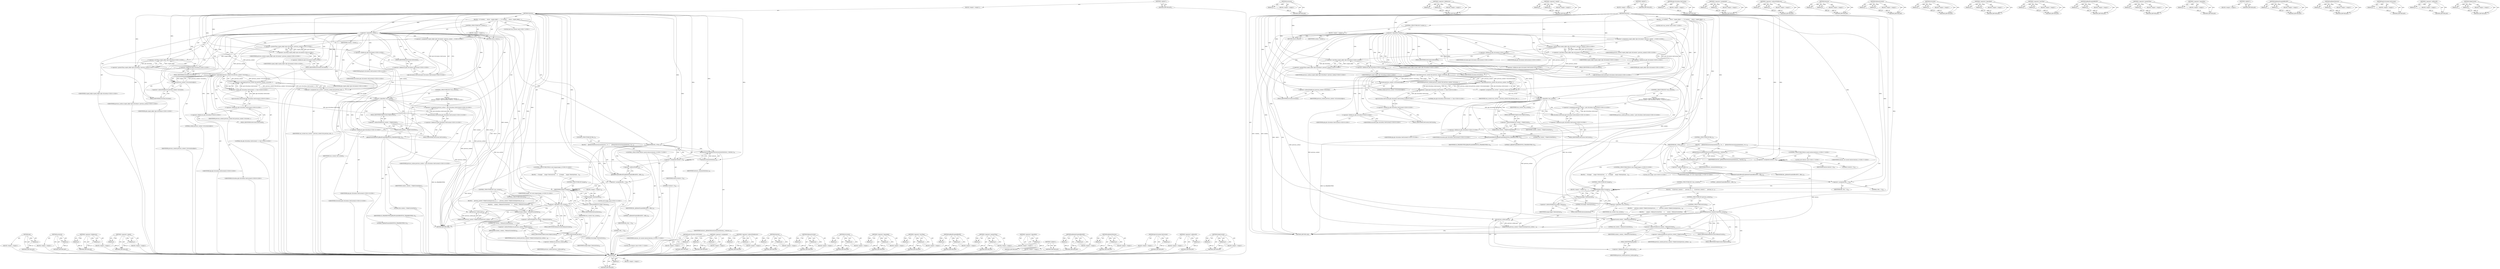 digraph "MakeCurrent" {
vulnerable_238 [label=<(METHOD,get)>];
vulnerable_239 [label=<(PARAM,p1)>];
vulnerable_240 [label=<(BLOCK,&lt;empty&gt;,&lt;empty&gt;)>];
vulnerable_241 [label=<(METHOD_RETURN,ANY)>];
vulnerable_220 [label=<(METHOD,arraysize)>];
vulnerable_221 [label=<(PARAM,p1)>];
vulnerable_222 [label=<(BLOCK,&lt;empty&gt;,&lt;empty&gt;)>];
vulnerable_223 [label=<(METHOD_RETURN,ANY)>];
vulnerable_172 [label=<(METHOD,&lt;operator&gt;.fieldAccess)>];
vulnerable_173 [label=<(PARAM,p1)>];
vulnerable_174 [label=<(PARAM,p2)>];
vulnerable_175 [label=<(BLOCK,&lt;empty&gt;,&lt;empty&gt;)>];
vulnerable_176 [label=<(METHOD_RETURN,ANY)>];
vulnerable_196 [label=<(METHOD,&lt;operator&gt;.equals)>];
vulnerable_197 [label=<(PARAM,p1)>];
vulnerable_198 [label=<(PARAM,p2)>];
vulnerable_199 [label=<(BLOCK,&lt;empty&gt;,&lt;empty&gt;)>];
vulnerable_200 [label=<(METHOD_RETURN,ANY)>];
vulnerable_6 [label=<(METHOD,&lt;global&gt;)<SUB>1</SUB>>];
vulnerable_7 [label=<(BLOCK,&lt;empty&gt;,&lt;empty&gt;)<SUB>1</SUB>>];
vulnerable_8 [label=<(METHOD,Destroy)<SUB>1</SUB>>];
vulnerable_9 [label=<(BLOCK,{
  if (!context_)
    return;
  scoped_refptr&lt;...,{
  if (!context_)
    return;
  scoped_refptr&lt;...)<SUB>1</SUB>>];
vulnerable_10 [label=<(CONTROL_STRUCTURE,IF,if (!context_))<SUB>2</SUB>>];
vulnerable_11 [label=<(&lt;operator&gt;.logicalNot,!context_)<SUB>2</SUB>>];
vulnerable_12 [label=<(IDENTIFIER,context_,!context_)<SUB>2</SUB>>];
vulnerable_13 [label=<(BLOCK,&lt;empty&gt;,&lt;empty&gt;)<SUB>3</SUB>>];
vulnerable_14 [label=<(RETURN,return;,return;)<SUB>3</SUB>>];
vulnerable_15 [label="<(&lt;operator&gt;.assignment,scoped_refptr&lt;gfx::GLContext&gt; previous_context ...)<SUB>4</SUB>>"];
vulnerable_16 [label="<(&lt;operator&gt;.greaterThan,scoped_refptr&lt;gfx::GLContext&gt; previous_context)<SUB>4</SUB>>"];
vulnerable_17 [label="<(&lt;operator&gt;.lessThan,scoped_refptr&lt;gfx::GLContext)<SUB>4</SUB>>"];
vulnerable_18 [label="<(IDENTIFIER,scoped_refptr,scoped_refptr&lt;gfx::GLContext)<SUB>4</SUB>>"];
vulnerable_19 [label="<(&lt;operator&gt;.fieldAccess,gfx::GLContext)<SUB>4</SUB>>"];
vulnerable_20 [label="<(IDENTIFIER,gfx,scoped_refptr&lt;gfx::GLContext)<SUB>4</SUB>>"];
vulnerable_21 [label=<(FIELD_IDENTIFIER,GLContext,GLContext)<SUB>4</SUB>>];
vulnerable_22 [label="<(IDENTIFIER,previous_context,scoped_refptr&lt;gfx::GLContext&gt; previous_context)<SUB>4</SUB>>"];
vulnerable_23 [label="<(gfx.GLContext.GetCurrent,gfx::GLContext::GetCurrent())<SUB>4</SUB>>"];
vulnerable_24 [label="<(&lt;operator&gt;.fieldAccess,gfx::GLContext::GetCurrent)<SUB>4</SUB>>"];
vulnerable_25 [label="<(&lt;operator&gt;.fieldAccess,gfx::GLContext)<SUB>4</SUB>>"];
vulnerable_26 [label="<(IDENTIFIER,gfx,gfx::GLContext::GetCurrent())<SUB>4</SUB>>"];
vulnerable_27 [label="<(IDENTIFIER,GLContext,gfx::GLContext::GetCurrent())<SUB>4</SUB>>"];
vulnerable_28 [label=<(FIELD_IDENTIFIER,GetCurrent,GetCurrent)<SUB>4</SUB>>];
vulnerable_29 [label="<(&lt;operator&gt;.greaterThan,scoped_refptr&lt;gfx::GLSurface&gt; previous_surface)<SUB>5</SUB>>"];
vulnerable_30 [label="<(&lt;operator&gt;.lessThan,scoped_refptr&lt;gfx::GLSurface)<SUB>5</SUB>>"];
vulnerable_31 [label="<(IDENTIFIER,scoped_refptr,scoped_refptr&lt;gfx::GLSurface)<SUB>5</SUB>>"];
vulnerable_32 [label="<(&lt;operator&gt;.fieldAccess,gfx::GLSurface)<SUB>5</SUB>>"];
vulnerable_33 [label="<(IDENTIFIER,gfx,scoped_refptr&lt;gfx::GLSurface)<SUB>5</SUB>>"];
vulnerable_34 [label=<(FIELD_IDENTIFIER,GLSurface,GLSurface)<SUB>5</SUB>>];
vulnerable_35 [label="<(IDENTIFIER,previous_surface,scoped_refptr&lt;gfx::GLSurface&gt; previous_surface)<SUB>5</SUB>>"];
vulnerable_36 [label="<(LOCAL,bool was_current: bool)<SUB>7</SUB>>"];
vulnerable_37 [label=<(&lt;operator&gt;.assignment,was_current = previous_context &amp;&amp; previous_cont...)<SUB>7</SUB>>];
vulnerable_38 [label=<(IDENTIFIER,was_current,was_current = previous_context &amp;&amp; previous_cont...)<SUB>7</SUB>>];
vulnerable_39 [label=<(&lt;operator&gt;.logicalAnd,previous_context &amp;&amp; previous_context-&gt;IsCurrent...)<SUB>7</SUB>>];
vulnerable_40 [label=<(&lt;operator&gt;.logicalAnd,previous_context &amp;&amp; previous_context-&gt;IsCurrent...)<SUB>7</SUB>>];
vulnerable_41 [label=<(IDENTIFIER,previous_context,previous_context &amp;&amp; previous_context-&gt;IsCurrent...)<SUB>7</SUB>>];
vulnerable_42 [label=<(IsCurrent,previous_context-&gt;IsCurrent(nullptr))<SUB>7</SUB>>];
vulnerable_43 [label=<(&lt;operator&gt;.indirectFieldAccess,previous_context-&gt;IsCurrent)<SUB>7</SUB>>];
vulnerable_44 [label=<(IDENTIFIER,previous_context,previous_context-&gt;IsCurrent(nullptr))<SUB>7</SUB>>];
vulnerable_45 [label=<(FIELD_IDENTIFIER,IsCurrent,IsCurrent)<SUB>7</SUB>>];
vulnerable_46 [label=<(LITERAL,nullptr,previous_context-&gt;IsCurrent(nullptr))<SUB>7</SUB>>];
vulnerable_47 [label="<(&lt;operator&gt;.equals,gfx::GLSurface::GetCurrent() == this)<SUB>8</SUB>>"];
vulnerable_48 [label="<(gfx.GLSurface.GetCurrent,gfx::GLSurface::GetCurrent())<SUB>8</SUB>>"];
vulnerable_49 [label="<(&lt;operator&gt;.fieldAccess,gfx::GLSurface::GetCurrent)<SUB>8</SUB>>"];
vulnerable_50 [label="<(&lt;operator&gt;.fieldAccess,gfx::GLSurface)<SUB>8</SUB>>"];
vulnerable_51 [label="<(IDENTIFIER,gfx,gfx::GLSurface::GetCurrent())<SUB>8</SUB>>"];
vulnerable_52 [label="<(IDENTIFIER,GLSurface,gfx::GLSurface::GetCurrent())<SUB>8</SUB>>"];
vulnerable_53 [label=<(FIELD_IDENTIFIER,GetCurrent,GetCurrent)<SUB>8</SUB>>];
vulnerable_54 [label="<(LITERAL,this,gfx::GLSurface::GetCurrent() == this)<SUB>8</SUB>>"];
vulnerable_55 [label=<(CONTROL_STRUCTURE,IF,if (!was_current))<SUB>9</SUB>>];
vulnerable_56 [label=<(&lt;operator&gt;.logicalNot,!was_current)<SUB>9</SUB>>];
vulnerable_57 [label=<(IDENTIFIER,was_current,!was_current)<SUB>9</SUB>>];
vulnerable_58 [label="<(BLOCK,{
    previous_surface = gfx::GLSurface::GetCur...,{
    previous_surface = gfx::GLSurface::GetCur...)<SUB>9</SUB>>"];
vulnerable_59 [label="<(&lt;operator&gt;.assignment,previous_surface = gfx::GLSurface::GetCurrent())<SUB>10</SUB>>"];
vulnerable_60 [label="<(IDENTIFIER,previous_surface,previous_surface = gfx::GLSurface::GetCurrent())<SUB>10</SUB>>"];
vulnerable_61 [label="<(gfx.GLSurface.GetCurrent,gfx::GLSurface::GetCurrent())<SUB>10</SUB>>"];
vulnerable_62 [label="<(&lt;operator&gt;.fieldAccess,gfx::GLSurface::GetCurrent)<SUB>10</SUB>>"];
vulnerable_63 [label="<(&lt;operator&gt;.fieldAccess,gfx::GLSurface)<SUB>10</SUB>>"];
vulnerable_64 [label="<(IDENTIFIER,gfx,gfx::GLSurface::GetCurrent())<SUB>10</SUB>>"];
vulnerable_65 [label="<(IDENTIFIER,GLSurface,gfx::GLSurface::GetCurrent())<SUB>10</SUB>>"];
vulnerable_66 [label=<(FIELD_IDENTIFIER,GetCurrent,GetCurrent)<SUB>10</SUB>>];
vulnerable_67 [label=<(MakeCurrent,context_-&gt;MakeCurrent(this))<SUB>11</SUB>>];
vulnerable_68 [label=<(&lt;operator&gt;.indirectFieldAccess,context_-&gt;MakeCurrent)<SUB>11</SUB>>];
vulnerable_69 [label=<(IDENTIFIER,context_,context_-&gt;MakeCurrent(this))<SUB>11</SUB>>];
vulnerable_70 [label=<(FIELD_IDENTIFIER,MakeCurrent,MakeCurrent)<SUB>11</SUB>>];
vulnerable_71 [label=<(LITERAL,this,context_-&gt;MakeCurrent(this))<SUB>11</SUB>>];
vulnerable_72 [label=<(glBindFramebufferEXT,glBindFramebufferEXT(GL_FRAMEBUFFER, 0))<SUB>14</SUB>>];
vulnerable_73 [label=<(IDENTIFIER,GL_FRAMEBUFFER,glBindFramebufferEXT(GL_FRAMEBUFFER, 0))<SUB>14</SUB>>];
vulnerable_74 [label=<(LITERAL,0,glBindFramebufferEXT(GL_FRAMEBUFFER, 0))<SUB>14</SUB>>];
vulnerable_75 [label=<(CONTROL_STRUCTURE,IF,if (fbo_))<SUB>15</SUB>>];
vulnerable_76 [label=<(IDENTIFIER,fbo_,if (fbo_))<SUB>15</SUB>>];
vulnerable_77 [label=<(BLOCK,{
    glDeleteTextures(arraysize(textures_), te...,{
    glDeleteTextures(arraysize(textures_), te...)<SUB>15</SUB>>];
vulnerable_78 [label=<(glDeleteTextures,glDeleteTextures(arraysize(textures_), textures_))<SUB>16</SUB>>];
vulnerable_79 [label=<(arraysize,arraysize(textures_))<SUB>16</SUB>>];
vulnerable_80 [label=<(IDENTIFIER,textures_,arraysize(textures_))<SUB>16</SUB>>];
vulnerable_81 [label=<(IDENTIFIER,textures_,glDeleteTextures(arraysize(textures_), textures_))<SUB>16</SUB>>];
vulnerable_82 [label="<(CONTROL_STRUCTURE,FOR,for (auto&amp; texture:textures_))<SUB>17</SUB>>"];
vulnerable_83 [label="<(IDENTIFIER,textures_,for (auto&amp; texture:textures_))<SUB>17</SUB>>"];
vulnerable_84 [label="<(LOCAL,auto texture: auto)<SUB>17</SUB>>"];
vulnerable_85 [label=<(&lt;operator&gt;.assignment,texture = 0)<SUB>18</SUB>>];
vulnerable_86 [label=<(IDENTIFIER,texture,texture = 0)<SUB>18</SUB>>];
vulnerable_87 [label=<(LITERAL,0,texture = 0)<SUB>18</SUB>>];
vulnerable_88 [label=<(glDeleteFramebuffersEXT,glDeleteFramebuffersEXT(1, &amp;fbo_))<SUB>19</SUB>>];
vulnerable_89 [label=<(LITERAL,1,glDeleteFramebuffersEXT(1, &amp;fbo_))<SUB>19</SUB>>];
vulnerable_90 [label=<(&lt;operator&gt;.addressOf,&amp;fbo_)<SUB>19</SUB>>];
vulnerable_91 [label=<(IDENTIFIER,fbo_,glDeleteFramebuffersEXT(1, &amp;fbo_))<SUB>19</SUB>>];
vulnerable_92 [label=<(&lt;operator&gt;.assignment,fbo_ = 0)<SUB>20</SUB>>];
vulnerable_93 [label=<(IDENTIFIER,fbo_,fbo_ = 0)<SUB>20</SUB>>];
vulnerable_94 [label=<(LITERAL,0,fbo_ = 0)<SUB>20</SUB>>];
vulnerable_95 [label="<(CONTROL_STRUCTURE,FOR,for (auto image:images_))<SUB>22</SUB>>"];
vulnerable_96 [label="<(IDENTIFIER,images_,for (auto image:images_))<SUB>22</SUB>>"];
vulnerable_97 [label="<(LOCAL,auto image: auto)<SUB>22</SUB>>"];
vulnerable_98 [label=<(BLOCK,{
    if (image)
      image-&gt;Destroy(true);
   },{
    if (image)
      image-&gt;Destroy(true);
   })<SUB>22</SUB>>];
vulnerable_99 [label=<(CONTROL_STRUCTURE,IF,if (image))<SUB>23</SUB>>];
vulnerable_100 [label=<(IDENTIFIER,image,if (image))<SUB>23</SUB>>];
vulnerable_101 [label=<(BLOCK,&lt;empty&gt;,&lt;empty&gt;)<SUB>24</SUB>>];
vulnerable_102 [label=<(Destroy,image-&gt;Destroy(true))<SUB>24</SUB>>];
vulnerable_103 [label=<(&lt;operator&gt;.indirectFieldAccess,image-&gt;Destroy)<SUB>24</SUB>>];
vulnerable_104 [label=<(IDENTIFIER,image,image-&gt;Destroy(true))<SUB>24</SUB>>];
vulnerable_105 [label=<(FIELD_IDENTIFIER,Destroy,Destroy)<SUB>24</SUB>>];
vulnerable_106 [label=<(LITERAL,true,image-&gt;Destroy(true))<SUB>24</SUB>>];
vulnerable_107 [label=<(CONTROL_STRUCTURE,IF,if (!was_current))<SUB>27</SUB>>];
vulnerable_108 [label=<(&lt;operator&gt;.logicalNot,!was_current)<SUB>27</SUB>>];
vulnerable_109 [label=<(IDENTIFIER,was_current,!was_current)<SUB>27</SUB>>];
vulnerable_110 [label=<(BLOCK,{
    previous_context-&gt;MakeCurrent(previous_su...,{
    previous_context-&gt;MakeCurrent(previous_su...)<SUB>27</SUB>>];
vulnerable_111 [label=<(MakeCurrent,previous_context-&gt;MakeCurrent(previous_surface....)<SUB>28</SUB>>];
vulnerable_112 [label=<(&lt;operator&gt;.indirectFieldAccess,previous_context-&gt;MakeCurrent)<SUB>28</SUB>>];
vulnerable_113 [label=<(IDENTIFIER,previous_context,previous_context-&gt;MakeCurrent(previous_surface....)<SUB>28</SUB>>];
vulnerable_114 [label=<(FIELD_IDENTIFIER,MakeCurrent,MakeCurrent)<SUB>28</SUB>>];
vulnerable_115 [label=<(get,previous_surface.get())<SUB>28</SUB>>];
vulnerable_116 [label=<(&lt;operator&gt;.fieldAccess,previous_surface.get)<SUB>28</SUB>>];
vulnerable_117 [label=<(IDENTIFIER,previous_surface,previous_surface.get())<SUB>28</SUB>>];
vulnerable_118 [label=<(FIELD_IDENTIFIER,get,get)<SUB>28</SUB>>];
vulnerable_119 [label=<(CONTROL_STRUCTURE,ELSE,else)<SUB>29</SUB>>];
vulnerable_120 [label=<(BLOCK,{
    context_-&gt;ReleaseCurrent(this);
   },{
    context_-&gt;ReleaseCurrent(this);
   })<SUB>29</SUB>>];
vulnerable_121 [label=<(ReleaseCurrent,context_-&gt;ReleaseCurrent(this))<SUB>30</SUB>>];
vulnerable_122 [label=<(&lt;operator&gt;.indirectFieldAccess,context_-&gt;ReleaseCurrent)<SUB>30</SUB>>];
vulnerable_123 [label=<(IDENTIFIER,context_,context_-&gt;ReleaseCurrent(this))<SUB>30</SUB>>];
vulnerable_124 [label=<(FIELD_IDENTIFIER,ReleaseCurrent,ReleaseCurrent)<SUB>30</SUB>>];
vulnerable_125 [label=<(LITERAL,this,context_-&gt;ReleaseCurrent(this))<SUB>30</SUB>>];
vulnerable_126 [label=<(METHOD_RETURN,void)<SUB>1</SUB>>];
vulnerable_128 [label=<(METHOD_RETURN,ANY)<SUB>1</SUB>>];
vulnerable_201 [label=<(METHOD,gfx.GLSurface.GetCurrent)>];
vulnerable_202 [label=<(PARAM,p1)>];
vulnerable_203 [label=<(BLOCK,&lt;empty&gt;,&lt;empty&gt;)>];
vulnerable_204 [label=<(METHOD_RETURN,ANY)>];
vulnerable_157 [label=<(METHOD,&lt;operator&gt;.assignment)>];
vulnerable_158 [label=<(PARAM,p1)>];
vulnerable_159 [label=<(PARAM,p2)>];
vulnerable_160 [label=<(BLOCK,&lt;empty&gt;,&lt;empty&gt;)>];
vulnerable_161 [label=<(METHOD_RETURN,ANY)>];
vulnerable_191 [label=<(METHOD,&lt;operator&gt;.indirectFieldAccess)>];
vulnerable_192 [label=<(PARAM,p1)>];
vulnerable_193 [label=<(PARAM,p2)>];
vulnerable_194 [label=<(BLOCK,&lt;empty&gt;,&lt;empty&gt;)>];
vulnerable_195 [label=<(METHOD_RETURN,ANY)>];
vulnerable_233 [label=<(METHOD,Destroy)>];
vulnerable_234 [label=<(PARAM,p1)>];
vulnerable_235 [label=<(PARAM,p2)>];
vulnerable_236 [label=<(BLOCK,&lt;empty&gt;,&lt;empty&gt;)>];
vulnerable_237 [label=<(METHOD_RETURN,ANY)>];
vulnerable_242 [label=<(METHOD,ReleaseCurrent)>];
vulnerable_243 [label=<(PARAM,p1)>];
vulnerable_244 [label=<(PARAM,p2)>];
vulnerable_245 [label=<(BLOCK,&lt;empty&gt;,&lt;empty&gt;)>];
vulnerable_246 [label=<(METHOD_RETURN,ANY)>];
vulnerable_186 [label=<(METHOD,IsCurrent)>];
vulnerable_187 [label=<(PARAM,p1)>];
vulnerable_188 [label=<(PARAM,p2)>];
vulnerable_189 [label=<(BLOCK,&lt;empty&gt;,&lt;empty&gt;)>];
vulnerable_190 [label=<(METHOD_RETURN,ANY)>];
vulnerable_181 [label=<(METHOD,&lt;operator&gt;.logicalAnd)>];
vulnerable_182 [label=<(PARAM,p1)>];
vulnerable_183 [label=<(PARAM,p2)>];
vulnerable_184 [label=<(BLOCK,&lt;empty&gt;,&lt;empty&gt;)>];
vulnerable_185 [label=<(METHOD_RETURN,ANY)>];
vulnerable_167 [label=<(METHOD,&lt;operator&gt;.lessThan)>];
vulnerable_168 [label=<(PARAM,p1)>];
vulnerable_169 [label=<(PARAM,p2)>];
vulnerable_170 [label=<(BLOCK,&lt;empty&gt;,&lt;empty&gt;)>];
vulnerable_171 [label=<(METHOD_RETURN,ANY)>];
vulnerable_210 [label=<(METHOD,glBindFramebufferEXT)>];
vulnerable_211 [label=<(PARAM,p1)>];
vulnerable_212 [label=<(PARAM,p2)>];
vulnerable_213 [label=<(BLOCK,&lt;empty&gt;,&lt;empty&gt;)>];
vulnerable_214 [label=<(METHOD_RETURN,ANY)>];
vulnerable_162 [label=<(METHOD,&lt;operator&gt;.greaterThan)>];
vulnerable_163 [label=<(PARAM,p1)>];
vulnerable_164 [label=<(PARAM,p2)>];
vulnerable_165 [label=<(BLOCK,&lt;empty&gt;,&lt;empty&gt;)>];
vulnerable_166 [label=<(METHOD_RETURN,ANY)>];
vulnerable_153 [label=<(METHOD,&lt;operator&gt;.logicalNot)>];
vulnerable_154 [label=<(PARAM,p1)>];
vulnerable_155 [label=<(BLOCK,&lt;empty&gt;,&lt;empty&gt;)>];
vulnerable_156 [label=<(METHOD_RETURN,ANY)>];
vulnerable_147 [label=<(METHOD,&lt;global&gt;)<SUB>1</SUB>>];
vulnerable_148 [label=<(BLOCK,&lt;empty&gt;,&lt;empty&gt;)>];
vulnerable_149 [label=<(METHOD_RETURN,ANY)>];
vulnerable_224 [label=<(METHOD,glDeleteFramebuffersEXT)>];
vulnerable_225 [label=<(PARAM,p1)>];
vulnerable_226 [label=<(PARAM,p2)>];
vulnerable_227 [label=<(BLOCK,&lt;empty&gt;,&lt;empty&gt;)>];
vulnerable_228 [label=<(METHOD_RETURN,ANY)>];
vulnerable_215 [label=<(METHOD,glDeleteTextures)>];
vulnerable_216 [label=<(PARAM,p1)>];
vulnerable_217 [label=<(PARAM,p2)>];
vulnerable_218 [label=<(BLOCK,&lt;empty&gt;,&lt;empty&gt;)>];
vulnerable_219 [label=<(METHOD_RETURN,ANY)>];
vulnerable_177 [label=<(METHOD,gfx.GLContext.GetCurrent)>];
vulnerable_178 [label=<(PARAM,p1)>];
vulnerable_179 [label=<(BLOCK,&lt;empty&gt;,&lt;empty&gt;)>];
vulnerable_180 [label=<(METHOD_RETURN,ANY)>];
vulnerable_229 [label=<(METHOD,&lt;operator&gt;.addressOf)>];
vulnerable_230 [label=<(PARAM,p1)>];
vulnerable_231 [label=<(BLOCK,&lt;empty&gt;,&lt;empty&gt;)>];
vulnerable_232 [label=<(METHOD_RETURN,ANY)>];
vulnerable_205 [label=<(METHOD,MakeCurrent)>];
vulnerable_206 [label=<(PARAM,p1)>];
vulnerable_207 [label=<(PARAM,p2)>];
vulnerable_208 [label=<(BLOCK,&lt;empty&gt;,&lt;empty&gt;)>];
vulnerable_209 [label=<(METHOD_RETURN,ANY)>];
fixed_241 [label=<(METHOD,get)>];
fixed_242 [label=<(PARAM,p1)>];
fixed_243 [label=<(BLOCK,&lt;empty&gt;,&lt;empty&gt;)>];
fixed_244 [label=<(METHOD_RETURN,ANY)>];
fixed_223 [label=<(METHOD,arraysize)>];
fixed_224 [label=<(PARAM,p1)>];
fixed_225 [label=<(BLOCK,&lt;empty&gt;,&lt;empty&gt;)>];
fixed_226 [label=<(METHOD_RETURN,ANY)>];
fixed_175 [label=<(METHOD,&lt;operator&gt;.fieldAccess)>];
fixed_176 [label=<(PARAM,p1)>];
fixed_177 [label=<(PARAM,p2)>];
fixed_178 [label=<(BLOCK,&lt;empty&gt;,&lt;empty&gt;)>];
fixed_179 [label=<(METHOD_RETURN,ANY)>];
fixed_199 [label=<(METHOD,&lt;operator&gt;.equals)>];
fixed_200 [label=<(PARAM,p1)>];
fixed_201 [label=<(PARAM,p2)>];
fixed_202 [label=<(BLOCK,&lt;empty&gt;,&lt;empty&gt;)>];
fixed_203 [label=<(METHOD_RETURN,ANY)>];
fixed_6 [label=<(METHOD,&lt;global&gt;)<SUB>1</SUB>>];
fixed_7 [label=<(BLOCK,&lt;empty&gt;,&lt;empty&gt;)<SUB>1</SUB>>];
fixed_8 [label=<(METHOD,Destroy)<SUB>1</SUB>>];
fixed_9 [label=<(BLOCK,{
  if (!context_)
    return;
  scoped_refptr&lt;...,{
  if (!context_)
    return;
  scoped_refptr&lt;...)<SUB>1</SUB>>];
fixed_10 [label=<(CONTROL_STRUCTURE,IF,if (!context_))<SUB>2</SUB>>];
fixed_11 [label=<(&lt;operator&gt;.logicalNot,!context_)<SUB>2</SUB>>];
fixed_12 [label=<(IDENTIFIER,context_,!context_)<SUB>2</SUB>>];
fixed_13 [label=<(BLOCK,&lt;empty&gt;,&lt;empty&gt;)<SUB>3</SUB>>];
fixed_14 [label=<(RETURN,return;,return;)<SUB>3</SUB>>];
fixed_15 [label="<(&lt;operator&gt;.assignment,scoped_refptr&lt;gfx::GLContext&gt; previous_context ...)<SUB>4</SUB>>"];
fixed_16 [label="<(&lt;operator&gt;.greaterThan,scoped_refptr&lt;gfx::GLContext&gt; previous_context)<SUB>4</SUB>>"];
fixed_17 [label="<(&lt;operator&gt;.lessThan,scoped_refptr&lt;gfx::GLContext)<SUB>4</SUB>>"];
fixed_18 [label="<(IDENTIFIER,scoped_refptr,scoped_refptr&lt;gfx::GLContext)<SUB>4</SUB>>"];
fixed_19 [label="<(&lt;operator&gt;.fieldAccess,gfx::GLContext)<SUB>4</SUB>>"];
fixed_20 [label="<(IDENTIFIER,gfx,scoped_refptr&lt;gfx::GLContext)<SUB>4</SUB>>"];
fixed_21 [label=<(FIELD_IDENTIFIER,GLContext,GLContext)<SUB>4</SUB>>];
fixed_22 [label="<(IDENTIFIER,previous_context,scoped_refptr&lt;gfx::GLContext&gt; previous_context)<SUB>4</SUB>>"];
fixed_23 [label="<(gfx.GLContext.GetCurrent,gfx::GLContext::GetCurrent())<SUB>4</SUB>>"];
fixed_24 [label="<(&lt;operator&gt;.fieldAccess,gfx::GLContext::GetCurrent)<SUB>4</SUB>>"];
fixed_25 [label="<(&lt;operator&gt;.fieldAccess,gfx::GLContext)<SUB>4</SUB>>"];
fixed_26 [label="<(IDENTIFIER,gfx,gfx::GLContext::GetCurrent())<SUB>4</SUB>>"];
fixed_27 [label="<(IDENTIFIER,GLContext,gfx::GLContext::GetCurrent())<SUB>4</SUB>>"];
fixed_28 [label=<(FIELD_IDENTIFIER,GetCurrent,GetCurrent)<SUB>4</SUB>>];
fixed_29 [label="<(&lt;operator&gt;.greaterThan,scoped_refptr&lt;gfx::GLSurface&gt; previous_surface)<SUB>5</SUB>>"];
fixed_30 [label="<(&lt;operator&gt;.lessThan,scoped_refptr&lt;gfx::GLSurface)<SUB>5</SUB>>"];
fixed_31 [label="<(IDENTIFIER,scoped_refptr,scoped_refptr&lt;gfx::GLSurface)<SUB>5</SUB>>"];
fixed_32 [label="<(&lt;operator&gt;.fieldAccess,gfx::GLSurface)<SUB>5</SUB>>"];
fixed_33 [label="<(IDENTIFIER,gfx,scoped_refptr&lt;gfx::GLSurface)<SUB>5</SUB>>"];
fixed_34 [label=<(FIELD_IDENTIFIER,GLSurface,GLSurface)<SUB>5</SUB>>];
fixed_35 [label="<(IDENTIFIER,previous_surface,scoped_refptr&lt;gfx::GLSurface&gt; previous_surface)<SUB>5</SUB>>"];
fixed_36 [label="<(LOCAL,bool was_current: bool)<SUB>7</SUB>>"];
fixed_37 [label=<(&lt;operator&gt;.assignment,was_current = previous_context &amp;&amp; previous_cont...)<SUB>7</SUB>>];
fixed_38 [label=<(IDENTIFIER,was_current,was_current = previous_context &amp;&amp; previous_cont...)<SUB>7</SUB>>];
fixed_39 [label=<(&lt;operator&gt;.logicalAnd,previous_context &amp;&amp; previous_context-&gt;IsCurrent...)<SUB>7</SUB>>];
fixed_40 [label=<(&lt;operator&gt;.logicalAnd,previous_context &amp;&amp; previous_context-&gt;IsCurrent...)<SUB>7</SUB>>];
fixed_41 [label=<(IDENTIFIER,previous_context,previous_context &amp;&amp; previous_context-&gt;IsCurrent...)<SUB>7</SUB>>];
fixed_42 [label=<(IsCurrent,previous_context-&gt;IsCurrent(nullptr))<SUB>7</SUB>>];
fixed_43 [label=<(&lt;operator&gt;.indirectFieldAccess,previous_context-&gt;IsCurrent)<SUB>7</SUB>>];
fixed_44 [label=<(IDENTIFIER,previous_context,previous_context-&gt;IsCurrent(nullptr))<SUB>7</SUB>>];
fixed_45 [label=<(FIELD_IDENTIFIER,IsCurrent,IsCurrent)<SUB>7</SUB>>];
fixed_46 [label=<(LITERAL,nullptr,previous_context-&gt;IsCurrent(nullptr))<SUB>7</SUB>>];
fixed_47 [label="<(&lt;operator&gt;.equals,gfx::GLSurface::GetCurrent() == this)<SUB>8</SUB>>"];
fixed_48 [label="<(gfx.GLSurface.GetCurrent,gfx::GLSurface::GetCurrent())<SUB>8</SUB>>"];
fixed_49 [label="<(&lt;operator&gt;.fieldAccess,gfx::GLSurface::GetCurrent)<SUB>8</SUB>>"];
fixed_50 [label="<(&lt;operator&gt;.fieldAccess,gfx::GLSurface)<SUB>8</SUB>>"];
fixed_51 [label="<(IDENTIFIER,gfx,gfx::GLSurface::GetCurrent())<SUB>8</SUB>>"];
fixed_52 [label="<(IDENTIFIER,GLSurface,gfx::GLSurface::GetCurrent())<SUB>8</SUB>>"];
fixed_53 [label=<(FIELD_IDENTIFIER,GetCurrent,GetCurrent)<SUB>8</SUB>>];
fixed_54 [label="<(LITERAL,this,gfx::GLSurface::GetCurrent() == this)<SUB>8</SUB>>"];
fixed_55 [label=<(CONTROL_STRUCTURE,IF,if (!was_current))<SUB>9</SUB>>];
fixed_56 [label=<(&lt;operator&gt;.logicalNot,!was_current)<SUB>9</SUB>>];
fixed_57 [label=<(IDENTIFIER,was_current,!was_current)<SUB>9</SUB>>];
fixed_58 [label="<(BLOCK,{
    previous_surface = gfx::GLSurface::GetCur...,{
    previous_surface = gfx::GLSurface::GetCur...)<SUB>9</SUB>>"];
fixed_59 [label="<(&lt;operator&gt;.assignment,previous_surface = gfx::GLSurface::GetCurrent())<SUB>10</SUB>>"];
fixed_60 [label="<(IDENTIFIER,previous_surface,previous_surface = gfx::GLSurface::GetCurrent())<SUB>10</SUB>>"];
fixed_61 [label="<(gfx.GLSurface.GetCurrent,gfx::GLSurface::GetCurrent())<SUB>10</SUB>>"];
fixed_62 [label="<(&lt;operator&gt;.fieldAccess,gfx::GLSurface::GetCurrent)<SUB>10</SUB>>"];
fixed_63 [label="<(&lt;operator&gt;.fieldAccess,gfx::GLSurface)<SUB>10</SUB>>"];
fixed_64 [label="<(IDENTIFIER,gfx,gfx::GLSurface::GetCurrent())<SUB>10</SUB>>"];
fixed_65 [label="<(IDENTIFIER,GLSurface,gfx::GLSurface::GetCurrent())<SUB>10</SUB>>"];
fixed_66 [label=<(FIELD_IDENTIFIER,GetCurrent,GetCurrent)<SUB>10</SUB>>];
fixed_67 [label=<(MakeCurrent,context_-&gt;MakeCurrent(this))<SUB>11</SUB>>];
fixed_68 [label=<(&lt;operator&gt;.indirectFieldAccess,context_-&gt;MakeCurrent)<SUB>11</SUB>>];
fixed_69 [label=<(IDENTIFIER,context_,context_-&gt;MakeCurrent(this))<SUB>11</SUB>>];
fixed_70 [label=<(FIELD_IDENTIFIER,MakeCurrent,MakeCurrent)<SUB>11</SUB>>];
fixed_71 [label=<(LITERAL,this,context_-&gt;MakeCurrent(this))<SUB>11</SUB>>];
fixed_72 [label=<(glBindFramebufferEXT,glBindFramebufferEXT(GL_FRAMEBUFFER, 0))<SUB>14</SUB>>];
fixed_73 [label=<(IDENTIFIER,GL_FRAMEBUFFER,glBindFramebufferEXT(GL_FRAMEBUFFER, 0))<SUB>14</SUB>>];
fixed_74 [label=<(LITERAL,0,glBindFramebufferEXT(GL_FRAMEBUFFER, 0))<SUB>14</SUB>>];
fixed_75 [label=<(CONTROL_STRUCTURE,IF,if (fbo_))<SUB>15</SUB>>];
fixed_76 [label=<(IDENTIFIER,fbo_,if (fbo_))<SUB>15</SUB>>];
fixed_77 [label=<(BLOCK,{
    glDeleteTextures(arraysize(textures_), te...,{
    glDeleteTextures(arraysize(textures_), te...)<SUB>15</SUB>>];
fixed_78 [label=<(glDeleteTextures,glDeleteTextures(arraysize(textures_), textures_))<SUB>16</SUB>>];
fixed_79 [label=<(arraysize,arraysize(textures_))<SUB>16</SUB>>];
fixed_80 [label=<(IDENTIFIER,textures_,arraysize(textures_))<SUB>16</SUB>>];
fixed_81 [label=<(IDENTIFIER,textures_,glDeleteTextures(arraysize(textures_), textures_))<SUB>16</SUB>>];
fixed_82 [label="<(CONTROL_STRUCTURE,FOR,for (auto&amp; texture:textures_))<SUB>17</SUB>>"];
fixed_83 [label="<(IDENTIFIER,textures_,for (auto&amp; texture:textures_))<SUB>17</SUB>>"];
fixed_84 [label="<(LOCAL,auto texture: auto)<SUB>17</SUB>>"];
fixed_85 [label=<(&lt;operator&gt;.assignment,texture = 0)<SUB>18</SUB>>];
fixed_86 [label=<(IDENTIFIER,texture,texture = 0)<SUB>18</SUB>>];
fixed_87 [label=<(LITERAL,0,texture = 0)<SUB>18</SUB>>];
fixed_88 [label=<(glDeleteFramebuffersEXT,glDeleteFramebuffersEXT(1, &amp;fbo_))<SUB>19</SUB>>];
fixed_89 [label=<(LITERAL,1,glDeleteFramebuffersEXT(1, &amp;fbo_))<SUB>19</SUB>>];
fixed_90 [label=<(&lt;operator&gt;.addressOf,&amp;fbo_)<SUB>19</SUB>>];
fixed_91 [label=<(IDENTIFIER,fbo_,glDeleteFramebuffersEXT(1, &amp;fbo_))<SUB>19</SUB>>];
fixed_92 [label=<(&lt;operator&gt;.assignment,fbo_ = 0)<SUB>20</SUB>>];
fixed_93 [label=<(IDENTIFIER,fbo_,fbo_ = 0)<SUB>20</SUB>>];
fixed_94 [label=<(LITERAL,0,fbo_ = 0)<SUB>20</SUB>>];
fixed_95 [label="<(CONTROL_STRUCTURE,FOR,for (auto image:images_))<SUB>22</SUB>>"];
fixed_96 [label="<(IDENTIFIER,images_,for (auto image:images_))<SUB>22</SUB>>"];
fixed_97 [label="<(LOCAL,auto image: auto)<SUB>22</SUB>>"];
fixed_98 [label=<(BLOCK,{
    if (image)
      image-&gt;Destroy(true);
   },{
    if (image)
      image-&gt;Destroy(true);
   })<SUB>22</SUB>>];
fixed_99 [label=<(CONTROL_STRUCTURE,IF,if (image))<SUB>23</SUB>>];
fixed_100 [label=<(IDENTIFIER,image,if (image))<SUB>23</SUB>>];
fixed_101 [label=<(BLOCK,&lt;empty&gt;,&lt;empty&gt;)<SUB>24</SUB>>];
fixed_102 [label=<(Destroy,image-&gt;Destroy(true))<SUB>24</SUB>>];
fixed_103 [label=<(&lt;operator&gt;.indirectFieldAccess,image-&gt;Destroy)<SUB>24</SUB>>];
fixed_104 [label=<(IDENTIFIER,image,image-&gt;Destroy(true))<SUB>24</SUB>>];
fixed_105 [label=<(FIELD_IDENTIFIER,Destroy,Destroy)<SUB>24</SUB>>];
fixed_106 [label=<(LITERAL,true,image-&gt;Destroy(true))<SUB>24</SUB>>];
fixed_107 [label=<(CONTROL_STRUCTURE,IF,if (!was_current))<SUB>27</SUB>>];
fixed_108 [label=<(&lt;operator&gt;.logicalNot,!was_current)<SUB>27</SUB>>];
fixed_109 [label=<(IDENTIFIER,was_current,!was_current)<SUB>27</SUB>>];
fixed_110 [label=<(BLOCK,{
    if (previous_context) {
      previous_co...,{
    if (previous_context) {
      previous_co...)<SUB>27</SUB>>];
fixed_111 [label=<(CONTROL_STRUCTURE,IF,if (previous_context))<SUB>28</SUB>>];
fixed_112 [label=<(IDENTIFIER,previous_context,if (previous_context))<SUB>28</SUB>>];
fixed_113 [label=<(BLOCK,{
      previous_context-&gt;MakeCurrent(previous_...,{
      previous_context-&gt;MakeCurrent(previous_...)<SUB>28</SUB>>];
fixed_114 [label=<(MakeCurrent,previous_context-&gt;MakeCurrent(previous_surface....)<SUB>29</SUB>>];
fixed_115 [label=<(&lt;operator&gt;.indirectFieldAccess,previous_context-&gt;MakeCurrent)<SUB>29</SUB>>];
fixed_116 [label=<(IDENTIFIER,previous_context,previous_context-&gt;MakeCurrent(previous_surface....)<SUB>29</SUB>>];
fixed_117 [label=<(FIELD_IDENTIFIER,MakeCurrent,MakeCurrent)<SUB>29</SUB>>];
fixed_118 [label=<(get,previous_surface.get())<SUB>29</SUB>>];
fixed_119 [label=<(&lt;operator&gt;.fieldAccess,previous_surface.get)<SUB>29</SUB>>];
fixed_120 [label=<(IDENTIFIER,previous_surface,previous_surface.get())<SUB>29</SUB>>];
fixed_121 [label=<(FIELD_IDENTIFIER,get,get)<SUB>29</SUB>>];
fixed_122 [label=<(CONTROL_STRUCTURE,ELSE,else)<SUB>30</SUB>>];
fixed_123 [label=<(BLOCK,{
      context_-&gt;ReleaseCurrent(this);
    },{
      context_-&gt;ReleaseCurrent(this);
    })<SUB>30</SUB>>];
fixed_124 [label=<(ReleaseCurrent,context_-&gt;ReleaseCurrent(this))<SUB>31</SUB>>];
fixed_125 [label=<(&lt;operator&gt;.indirectFieldAccess,context_-&gt;ReleaseCurrent)<SUB>31</SUB>>];
fixed_126 [label=<(IDENTIFIER,context_,context_-&gt;ReleaseCurrent(this))<SUB>31</SUB>>];
fixed_127 [label=<(FIELD_IDENTIFIER,ReleaseCurrent,ReleaseCurrent)<SUB>31</SUB>>];
fixed_128 [label=<(LITERAL,this,context_-&gt;ReleaseCurrent(this))<SUB>31</SUB>>];
fixed_129 [label=<(METHOD_RETURN,void)<SUB>1</SUB>>];
fixed_131 [label=<(METHOD_RETURN,ANY)<SUB>1</SUB>>];
fixed_204 [label=<(METHOD,gfx.GLSurface.GetCurrent)>];
fixed_205 [label=<(PARAM,p1)>];
fixed_206 [label=<(BLOCK,&lt;empty&gt;,&lt;empty&gt;)>];
fixed_207 [label=<(METHOD_RETURN,ANY)>];
fixed_160 [label=<(METHOD,&lt;operator&gt;.assignment)>];
fixed_161 [label=<(PARAM,p1)>];
fixed_162 [label=<(PARAM,p2)>];
fixed_163 [label=<(BLOCK,&lt;empty&gt;,&lt;empty&gt;)>];
fixed_164 [label=<(METHOD_RETURN,ANY)>];
fixed_194 [label=<(METHOD,&lt;operator&gt;.indirectFieldAccess)>];
fixed_195 [label=<(PARAM,p1)>];
fixed_196 [label=<(PARAM,p2)>];
fixed_197 [label=<(BLOCK,&lt;empty&gt;,&lt;empty&gt;)>];
fixed_198 [label=<(METHOD_RETURN,ANY)>];
fixed_236 [label=<(METHOD,Destroy)>];
fixed_237 [label=<(PARAM,p1)>];
fixed_238 [label=<(PARAM,p2)>];
fixed_239 [label=<(BLOCK,&lt;empty&gt;,&lt;empty&gt;)>];
fixed_240 [label=<(METHOD_RETURN,ANY)>];
fixed_245 [label=<(METHOD,ReleaseCurrent)>];
fixed_246 [label=<(PARAM,p1)>];
fixed_247 [label=<(PARAM,p2)>];
fixed_248 [label=<(BLOCK,&lt;empty&gt;,&lt;empty&gt;)>];
fixed_249 [label=<(METHOD_RETURN,ANY)>];
fixed_189 [label=<(METHOD,IsCurrent)>];
fixed_190 [label=<(PARAM,p1)>];
fixed_191 [label=<(PARAM,p2)>];
fixed_192 [label=<(BLOCK,&lt;empty&gt;,&lt;empty&gt;)>];
fixed_193 [label=<(METHOD_RETURN,ANY)>];
fixed_184 [label=<(METHOD,&lt;operator&gt;.logicalAnd)>];
fixed_185 [label=<(PARAM,p1)>];
fixed_186 [label=<(PARAM,p2)>];
fixed_187 [label=<(BLOCK,&lt;empty&gt;,&lt;empty&gt;)>];
fixed_188 [label=<(METHOD_RETURN,ANY)>];
fixed_170 [label=<(METHOD,&lt;operator&gt;.lessThan)>];
fixed_171 [label=<(PARAM,p1)>];
fixed_172 [label=<(PARAM,p2)>];
fixed_173 [label=<(BLOCK,&lt;empty&gt;,&lt;empty&gt;)>];
fixed_174 [label=<(METHOD_RETURN,ANY)>];
fixed_213 [label=<(METHOD,glBindFramebufferEXT)>];
fixed_214 [label=<(PARAM,p1)>];
fixed_215 [label=<(PARAM,p2)>];
fixed_216 [label=<(BLOCK,&lt;empty&gt;,&lt;empty&gt;)>];
fixed_217 [label=<(METHOD_RETURN,ANY)>];
fixed_165 [label=<(METHOD,&lt;operator&gt;.greaterThan)>];
fixed_166 [label=<(PARAM,p1)>];
fixed_167 [label=<(PARAM,p2)>];
fixed_168 [label=<(BLOCK,&lt;empty&gt;,&lt;empty&gt;)>];
fixed_169 [label=<(METHOD_RETURN,ANY)>];
fixed_156 [label=<(METHOD,&lt;operator&gt;.logicalNot)>];
fixed_157 [label=<(PARAM,p1)>];
fixed_158 [label=<(BLOCK,&lt;empty&gt;,&lt;empty&gt;)>];
fixed_159 [label=<(METHOD_RETURN,ANY)>];
fixed_150 [label=<(METHOD,&lt;global&gt;)<SUB>1</SUB>>];
fixed_151 [label=<(BLOCK,&lt;empty&gt;,&lt;empty&gt;)>];
fixed_152 [label=<(METHOD_RETURN,ANY)>];
fixed_227 [label=<(METHOD,glDeleteFramebuffersEXT)>];
fixed_228 [label=<(PARAM,p1)>];
fixed_229 [label=<(PARAM,p2)>];
fixed_230 [label=<(BLOCK,&lt;empty&gt;,&lt;empty&gt;)>];
fixed_231 [label=<(METHOD_RETURN,ANY)>];
fixed_218 [label=<(METHOD,glDeleteTextures)>];
fixed_219 [label=<(PARAM,p1)>];
fixed_220 [label=<(PARAM,p2)>];
fixed_221 [label=<(BLOCK,&lt;empty&gt;,&lt;empty&gt;)>];
fixed_222 [label=<(METHOD_RETURN,ANY)>];
fixed_180 [label=<(METHOD,gfx.GLContext.GetCurrent)>];
fixed_181 [label=<(PARAM,p1)>];
fixed_182 [label=<(BLOCK,&lt;empty&gt;,&lt;empty&gt;)>];
fixed_183 [label=<(METHOD_RETURN,ANY)>];
fixed_232 [label=<(METHOD,&lt;operator&gt;.addressOf)>];
fixed_233 [label=<(PARAM,p1)>];
fixed_234 [label=<(BLOCK,&lt;empty&gt;,&lt;empty&gt;)>];
fixed_235 [label=<(METHOD_RETURN,ANY)>];
fixed_208 [label=<(METHOD,MakeCurrent)>];
fixed_209 [label=<(PARAM,p1)>];
fixed_210 [label=<(PARAM,p2)>];
fixed_211 [label=<(BLOCK,&lt;empty&gt;,&lt;empty&gt;)>];
fixed_212 [label=<(METHOD_RETURN,ANY)>];
vulnerable_238 -> vulnerable_239  [key=0, label="AST: "];
vulnerable_238 -> vulnerable_239  [key=1, label="DDG: "];
vulnerable_238 -> vulnerable_240  [key=0, label="AST: "];
vulnerable_238 -> vulnerable_241  [key=0, label="AST: "];
vulnerable_238 -> vulnerable_241  [key=1, label="CFG: "];
vulnerable_239 -> vulnerable_241  [key=0, label="DDG: p1"];
vulnerable_240 -> fixed_241  [key=0];
vulnerable_241 -> fixed_241  [key=0];
vulnerable_220 -> vulnerable_221  [key=0, label="AST: "];
vulnerable_220 -> vulnerable_221  [key=1, label="DDG: "];
vulnerable_220 -> vulnerable_222  [key=0, label="AST: "];
vulnerable_220 -> vulnerable_223  [key=0, label="AST: "];
vulnerable_220 -> vulnerable_223  [key=1, label="CFG: "];
vulnerable_221 -> vulnerable_223  [key=0, label="DDG: p1"];
vulnerable_222 -> fixed_241  [key=0];
vulnerable_223 -> fixed_241  [key=0];
vulnerable_172 -> vulnerable_173  [key=0, label="AST: "];
vulnerable_172 -> vulnerable_173  [key=1, label="DDG: "];
vulnerable_172 -> vulnerable_175  [key=0, label="AST: "];
vulnerable_172 -> vulnerable_174  [key=0, label="AST: "];
vulnerable_172 -> vulnerable_174  [key=1, label="DDG: "];
vulnerable_172 -> vulnerable_176  [key=0, label="AST: "];
vulnerable_172 -> vulnerable_176  [key=1, label="CFG: "];
vulnerable_173 -> vulnerable_176  [key=0, label="DDG: p1"];
vulnerable_174 -> vulnerable_176  [key=0, label="DDG: p2"];
vulnerable_175 -> fixed_241  [key=0];
vulnerable_176 -> fixed_241  [key=0];
vulnerable_196 -> vulnerable_197  [key=0, label="AST: "];
vulnerable_196 -> vulnerable_197  [key=1, label="DDG: "];
vulnerable_196 -> vulnerable_199  [key=0, label="AST: "];
vulnerable_196 -> vulnerable_198  [key=0, label="AST: "];
vulnerable_196 -> vulnerable_198  [key=1, label="DDG: "];
vulnerable_196 -> vulnerable_200  [key=0, label="AST: "];
vulnerable_196 -> vulnerable_200  [key=1, label="CFG: "];
vulnerable_197 -> vulnerable_200  [key=0, label="DDG: p1"];
vulnerable_198 -> vulnerable_200  [key=0, label="DDG: p2"];
vulnerable_199 -> fixed_241  [key=0];
vulnerable_200 -> fixed_241  [key=0];
vulnerable_6 -> vulnerable_7  [key=0, label="AST: "];
vulnerable_6 -> vulnerable_128  [key=0, label="AST: "];
vulnerable_6 -> vulnerable_128  [key=1, label="CFG: "];
vulnerable_7 -> vulnerable_8  [key=0, label="AST: "];
vulnerable_8 -> vulnerable_9  [key=0, label="AST: "];
vulnerable_8 -> vulnerable_126  [key=0, label="AST: "];
vulnerable_8 -> vulnerable_11  [key=0, label="CFG: "];
vulnerable_8 -> vulnerable_11  [key=1, label="DDG: "];
vulnerable_8 -> vulnerable_29  [key=0, label="DDG: "];
vulnerable_8 -> vulnerable_72  [key=0, label="DDG: "];
vulnerable_8 -> vulnerable_76  [key=0, label="DDG: "];
vulnerable_8 -> vulnerable_14  [key=0, label="DDG: "];
vulnerable_8 -> vulnerable_16  [key=0, label="DDG: "];
vulnerable_8 -> vulnerable_30  [key=0, label="DDG: "];
vulnerable_8 -> vulnerable_56  [key=0, label="DDG: "];
vulnerable_8 -> vulnerable_92  [key=0, label="DDG: "];
vulnerable_8 -> vulnerable_108  [key=0, label="DDG: "];
vulnerable_8 -> vulnerable_17  [key=0, label="DDG: "];
vulnerable_8 -> vulnerable_40  [key=0, label="DDG: "];
vulnerable_8 -> vulnerable_47  [key=0, label="DDG: "];
vulnerable_8 -> vulnerable_67  [key=0, label="DDG: "];
vulnerable_8 -> vulnerable_78  [key=0, label="DDG: "];
vulnerable_8 -> vulnerable_85  [key=0, label="DDG: "];
vulnerable_8 -> vulnerable_88  [key=0, label="DDG: "];
vulnerable_8 -> vulnerable_100  [key=0, label="DDG: "];
vulnerable_8 -> vulnerable_42  [key=0, label="DDG: "];
vulnerable_8 -> vulnerable_79  [key=0, label="DDG: "];
vulnerable_8 -> vulnerable_121  [key=0, label="DDG: "];
vulnerable_8 -> vulnerable_102  [key=0, label="DDG: "];
vulnerable_9 -> vulnerable_10  [key=0, label="AST: "];
vulnerable_9 -> vulnerable_15  [key=0, label="AST: "];
vulnerable_9 -> vulnerable_29  [key=0, label="AST: "];
vulnerable_9 -> vulnerable_36  [key=0, label="AST: "];
vulnerable_9 -> vulnerable_37  [key=0, label="AST: "];
vulnerable_9 -> vulnerable_55  [key=0, label="AST: "];
vulnerable_9 -> vulnerable_72  [key=0, label="AST: "];
vulnerable_9 -> vulnerable_75  [key=0, label="AST: "];
vulnerable_9 -> vulnerable_95  [key=0, label="AST: "];
vulnerable_9 -> vulnerable_107  [key=0, label="AST: "];
vulnerable_10 -> vulnerable_11  [key=0, label="AST: "];
vulnerable_10 -> vulnerable_13  [key=0, label="AST: "];
vulnerable_11 -> vulnerable_12  [key=0, label="AST: "];
vulnerable_11 -> vulnerable_14  [key=0, label="CFG: "];
vulnerable_11 -> vulnerable_14  [key=1, label="CDG: "];
vulnerable_11 -> vulnerable_21  [key=0, label="CFG: "];
vulnerable_11 -> vulnerable_21  [key=1, label="CDG: "];
vulnerable_11 -> vulnerable_126  [key=0, label="DDG: context_"];
vulnerable_11 -> vulnerable_126  [key=1, label="DDG: !context_"];
vulnerable_11 -> vulnerable_67  [key=0, label="DDG: context_"];
vulnerable_11 -> vulnerable_121  [key=0, label="DDG: context_"];
vulnerable_11 -> vulnerable_17  [key=0, label="CDG: "];
vulnerable_11 -> vulnerable_15  [key=0, label="CDG: "];
vulnerable_11 -> vulnerable_30  [key=0, label="CDG: "];
vulnerable_11 -> vulnerable_34  [key=0, label="CDG: "];
vulnerable_11 -> vulnerable_32  [key=0, label="CDG: "];
vulnerable_11 -> vulnerable_19  [key=0, label="CDG: "];
vulnerable_11 -> vulnerable_28  [key=0, label="CDG: "];
vulnerable_11 -> vulnerable_37  [key=0, label="CDG: "];
vulnerable_11 -> vulnerable_25  [key=0, label="CDG: "];
vulnerable_11 -> vulnerable_72  [key=0, label="CDG: "];
vulnerable_11 -> vulnerable_56  [key=0, label="CDG: "];
vulnerable_11 -> vulnerable_40  [key=0, label="CDG: "];
vulnerable_11 -> vulnerable_29  [key=0, label="CDG: "];
vulnerable_11 -> vulnerable_76  [key=0, label="CDG: "];
vulnerable_11 -> vulnerable_24  [key=0, label="CDG: "];
vulnerable_11 -> vulnerable_16  [key=0, label="CDG: "];
vulnerable_11 -> vulnerable_23  [key=0, label="CDG: "];
vulnerable_11 -> vulnerable_100  [key=0, label="CDG: "];
vulnerable_11 -> vulnerable_108  [key=0, label="CDG: "];
vulnerable_11 -> vulnerable_39  [key=0, label="CDG: "];
vulnerable_11 -> vulnerable_42  [key=0, label="CDG: "];
vulnerable_11 -> vulnerable_45  [key=0, label="CDG: "];
vulnerable_11 -> vulnerable_43  [key=0, label="CDG: "];
vulnerable_12 -> fixed_241  [key=0];
vulnerable_13 -> vulnerable_14  [key=0, label="AST: "];
vulnerable_14 -> vulnerable_126  [key=0, label="CFG: "];
vulnerable_14 -> vulnerable_126  [key=1, label="DDG: &lt;RET&gt;"];
vulnerable_15 -> vulnerable_16  [key=0, label="AST: "];
vulnerable_15 -> vulnerable_23  [key=0, label="AST: "];
vulnerable_15 -> vulnerable_34  [key=0, label="CFG: "];
vulnerable_16 -> vulnerable_17  [key=0, label="AST: "];
vulnerable_16 -> vulnerable_22  [key=0, label="AST: "];
vulnerable_16 -> vulnerable_25  [key=0, label="CFG: "];
vulnerable_16 -> vulnerable_40  [key=0, label="DDG: previous_context"];
vulnerable_16 -> vulnerable_42  [key=0, label="DDG: previous_context"];
vulnerable_17 -> vulnerable_18  [key=0, label="AST: "];
vulnerable_17 -> vulnerable_19  [key=0, label="AST: "];
vulnerable_17 -> vulnerable_16  [key=0, label="CFG: "];
vulnerable_17 -> vulnerable_16  [key=1, label="DDG: scoped_refptr"];
vulnerable_17 -> vulnerable_16  [key=2, label="DDG: gfx::GLContext"];
vulnerable_17 -> vulnerable_30  [key=0, label="DDG: scoped_refptr"];
vulnerable_18 -> fixed_241  [key=0];
vulnerable_19 -> vulnerable_20  [key=0, label="AST: "];
vulnerable_19 -> vulnerable_21  [key=0, label="AST: "];
vulnerable_19 -> vulnerable_17  [key=0, label="CFG: "];
vulnerable_20 -> fixed_241  [key=0];
vulnerable_21 -> vulnerable_19  [key=0, label="CFG: "];
vulnerable_22 -> fixed_241  [key=0];
vulnerable_23 -> vulnerable_24  [key=0, label="AST: "];
vulnerable_23 -> vulnerable_15  [key=0, label="CFG: "];
vulnerable_23 -> vulnerable_15  [key=1, label="DDG: gfx::GLContext::GetCurrent"];
vulnerable_24 -> vulnerable_25  [key=0, label="AST: "];
vulnerable_24 -> vulnerable_28  [key=0, label="AST: "];
vulnerable_24 -> vulnerable_23  [key=0, label="CFG: "];
vulnerable_25 -> vulnerable_26  [key=0, label="AST: "];
vulnerable_25 -> vulnerable_27  [key=0, label="AST: "];
vulnerable_25 -> vulnerable_28  [key=0, label="CFG: "];
vulnerable_26 -> fixed_241  [key=0];
vulnerable_27 -> fixed_241  [key=0];
vulnerable_28 -> vulnerable_24  [key=0, label="CFG: "];
vulnerable_29 -> vulnerable_30  [key=0, label="AST: "];
vulnerable_29 -> vulnerable_35  [key=0, label="AST: "];
vulnerable_29 -> vulnerable_40  [key=0, label="CFG: "];
vulnerable_29 -> vulnerable_45  [key=0, label="CFG: "];
vulnerable_29 -> vulnerable_115  [key=0, label="DDG: previous_surface"];
vulnerable_30 -> vulnerable_31  [key=0, label="AST: "];
vulnerable_30 -> vulnerable_32  [key=0, label="AST: "];
vulnerable_30 -> vulnerable_29  [key=0, label="CFG: "];
vulnerable_30 -> vulnerable_29  [key=1, label="DDG: scoped_refptr"];
vulnerable_30 -> vulnerable_29  [key=2, label="DDG: gfx::GLSurface"];
vulnerable_31 -> fixed_241  [key=0];
vulnerable_32 -> vulnerable_33  [key=0, label="AST: "];
vulnerable_32 -> vulnerable_34  [key=0, label="AST: "];
vulnerable_32 -> vulnerable_30  [key=0, label="CFG: "];
vulnerable_33 -> fixed_241  [key=0];
vulnerable_34 -> vulnerable_32  [key=0, label="CFG: "];
vulnerable_35 -> fixed_241  [key=0];
vulnerable_36 -> fixed_241  [key=0];
vulnerable_37 -> vulnerable_38  [key=0, label="AST: "];
vulnerable_37 -> vulnerable_39  [key=0, label="AST: "];
vulnerable_37 -> vulnerable_56  [key=0, label="CFG: "];
vulnerable_37 -> vulnerable_56  [key=1, label="DDG: was_current"];
vulnerable_38 -> fixed_241  [key=0];
vulnerable_39 -> vulnerable_40  [key=0, label="AST: "];
vulnerable_39 -> vulnerable_47  [key=0, label="AST: "];
vulnerable_39 -> vulnerable_37  [key=0, label="CFG: "];
vulnerable_39 -> vulnerable_37  [key=1, label="DDG: previous_context &amp;&amp; previous_context-&gt;IsCurrent(nullptr)"];
vulnerable_39 -> vulnerable_37  [key=2, label="DDG: gfx::GLSurface::GetCurrent() == this"];
vulnerable_40 -> vulnerable_41  [key=0, label="AST: "];
vulnerable_40 -> vulnerable_42  [key=0, label="AST: "];
vulnerable_40 -> vulnerable_39  [key=0, label="CFG: "];
vulnerable_40 -> vulnerable_39  [key=1, label="DDG: previous_context"];
vulnerable_40 -> vulnerable_39  [key=2, label="DDG: previous_context-&gt;IsCurrent(nullptr)"];
vulnerable_40 -> vulnerable_50  [key=0, label="CFG: "];
vulnerable_40 -> vulnerable_50  [key=1, label="CDG: "];
vulnerable_40 -> vulnerable_111  [key=0, label="DDG: previous_context"];
vulnerable_40 -> vulnerable_47  [key=0, label="CDG: "];
vulnerable_40 -> vulnerable_48  [key=0, label="CDG: "];
vulnerable_40 -> vulnerable_49  [key=0, label="CDG: "];
vulnerable_40 -> vulnerable_53  [key=0, label="CDG: "];
vulnerable_41 -> fixed_241  [key=0];
vulnerable_42 -> vulnerable_43  [key=0, label="AST: "];
vulnerable_42 -> vulnerable_46  [key=0, label="AST: "];
vulnerable_42 -> vulnerable_40  [key=0, label="CFG: "];
vulnerable_42 -> vulnerable_40  [key=1, label="DDG: previous_context-&gt;IsCurrent"];
vulnerable_42 -> vulnerable_40  [key=2, label="DDG: nullptr"];
vulnerable_43 -> vulnerable_44  [key=0, label="AST: "];
vulnerable_43 -> vulnerable_45  [key=0, label="AST: "];
vulnerable_43 -> vulnerable_42  [key=0, label="CFG: "];
vulnerable_44 -> fixed_241  [key=0];
vulnerable_45 -> vulnerable_43  [key=0, label="CFG: "];
vulnerable_46 -> fixed_241  [key=0];
vulnerable_47 -> vulnerable_48  [key=0, label="AST: "];
vulnerable_47 -> vulnerable_54  [key=0, label="AST: "];
vulnerable_47 -> vulnerable_39  [key=0, label="CFG: "];
vulnerable_47 -> vulnerable_39  [key=1, label="DDG: gfx::GLSurface::GetCurrent()"];
vulnerable_47 -> vulnerable_39  [key=2, label="DDG: this"];
vulnerable_48 -> vulnerable_49  [key=0, label="AST: "];
vulnerable_48 -> vulnerable_47  [key=0, label="CFG: "];
vulnerable_48 -> vulnerable_47  [key=1, label="DDG: gfx::GLSurface::GetCurrent"];
vulnerable_48 -> vulnerable_61  [key=0, label="DDG: gfx::GLSurface::GetCurrent"];
vulnerable_49 -> vulnerable_50  [key=0, label="AST: "];
vulnerable_49 -> vulnerable_53  [key=0, label="AST: "];
vulnerable_49 -> vulnerable_48  [key=0, label="CFG: "];
vulnerable_50 -> vulnerable_51  [key=0, label="AST: "];
vulnerable_50 -> vulnerable_52  [key=0, label="AST: "];
vulnerable_50 -> vulnerable_53  [key=0, label="CFG: "];
vulnerable_51 -> fixed_241  [key=0];
vulnerable_52 -> fixed_241  [key=0];
vulnerable_53 -> vulnerable_49  [key=0, label="CFG: "];
vulnerable_54 -> fixed_241  [key=0];
vulnerable_55 -> vulnerable_56  [key=0, label="AST: "];
vulnerable_55 -> vulnerable_58  [key=0, label="AST: "];
vulnerable_56 -> vulnerable_57  [key=0, label="AST: "];
vulnerable_56 -> vulnerable_63  [key=0, label="CFG: "];
vulnerable_56 -> vulnerable_63  [key=1, label="CDG: "];
vulnerable_56 -> vulnerable_72  [key=0, label="CFG: "];
vulnerable_56 -> vulnerable_108  [key=0, label="DDG: was_current"];
vulnerable_56 -> vulnerable_68  [key=0, label="CDG: "];
vulnerable_56 -> vulnerable_66  [key=0, label="CDG: "];
vulnerable_56 -> vulnerable_67  [key=0, label="CDG: "];
vulnerable_56 -> vulnerable_59  [key=0, label="CDG: "];
vulnerable_56 -> vulnerable_61  [key=0, label="CDG: "];
vulnerable_56 -> vulnerable_70  [key=0, label="CDG: "];
vulnerable_56 -> vulnerable_62  [key=0, label="CDG: "];
vulnerable_57 -> fixed_241  [key=0];
vulnerable_58 -> vulnerable_59  [key=0, label="AST: "];
vulnerable_58 -> vulnerable_67  [key=0, label="AST: "];
vulnerable_59 -> vulnerable_60  [key=0, label="AST: "];
vulnerable_59 -> vulnerable_61  [key=0, label="AST: "];
vulnerable_59 -> vulnerable_70  [key=0, label="CFG: "];
vulnerable_59 -> vulnerable_115  [key=0, label="DDG: previous_surface"];
vulnerable_60 -> fixed_241  [key=0];
vulnerable_61 -> vulnerable_62  [key=0, label="AST: "];
vulnerable_61 -> vulnerable_59  [key=0, label="CFG: "];
vulnerable_61 -> vulnerable_59  [key=1, label="DDG: gfx::GLSurface::GetCurrent"];
vulnerable_62 -> vulnerable_63  [key=0, label="AST: "];
vulnerable_62 -> vulnerable_66  [key=0, label="AST: "];
vulnerable_62 -> vulnerable_61  [key=0, label="CFG: "];
vulnerable_63 -> vulnerable_64  [key=0, label="AST: "];
vulnerable_63 -> vulnerable_65  [key=0, label="AST: "];
vulnerable_63 -> vulnerable_66  [key=0, label="CFG: "];
vulnerable_64 -> fixed_241  [key=0];
vulnerable_65 -> fixed_241  [key=0];
vulnerable_66 -> vulnerable_62  [key=0, label="CFG: "];
vulnerable_67 -> vulnerable_68  [key=0, label="AST: "];
vulnerable_67 -> vulnerable_71  [key=0, label="AST: "];
vulnerable_67 -> vulnerable_72  [key=0, label="CFG: "];
vulnerable_68 -> vulnerable_69  [key=0, label="AST: "];
vulnerable_68 -> vulnerable_70  [key=0, label="AST: "];
vulnerable_68 -> vulnerable_67  [key=0, label="CFG: "];
vulnerable_69 -> fixed_241  [key=0];
vulnerable_70 -> vulnerable_68  [key=0, label="CFG: "];
vulnerable_71 -> fixed_241  [key=0];
vulnerable_72 -> vulnerable_73  [key=0, label="AST: "];
vulnerable_72 -> vulnerable_74  [key=0, label="AST: "];
vulnerable_72 -> vulnerable_76  [key=0, label="CFG: "];
vulnerable_72 -> vulnerable_126  [key=0, label="DDG: GL_FRAMEBUFFER"];
vulnerable_73 -> fixed_241  [key=0];
vulnerable_74 -> fixed_241  [key=0];
vulnerable_75 -> vulnerable_76  [key=0, label="AST: "];
vulnerable_75 -> vulnerable_77  [key=0, label="AST: "];
vulnerable_76 -> vulnerable_100  [key=0, label="CFG: "];
vulnerable_76 -> vulnerable_79  [key=0, label="CFG: "];
vulnerable_76 -> vulnerable_79  [key=1, label="CDG: "];
vulnerable_76 -> vulnerable_85  [key=0, label="CDG: "];
vulnerable_76 -> vulnerable_92  [key=0, label="CDG: "];
vulnerable_76 -> vulnerable_90  [key=0, label="CDG: "];
vulnerable_76 -> vulnerable_88  [key=0, label="CDG: "];
vulnerable_76 -> vulnerable_78  [key=0, label="CDG: "];
vulnerable_77 -> vulnerable_78  [key=0, label="AST: "];
vulnerable_77 -> vulnerable_82  [key=0, label="AST: "];
vulnerable_77 -> vulnerable_88  [key=0, label="AST: "];
vulnerable_77 -> vulnerable_92  [key=0, label="AST: "];
vulnerable_78 -> vulnerable_79  [key=0, label="AST: "];
vulnerable_78 -> vulnerable_81  [key=0, label="AST: "];
vulnerable_78 -> vulnerable_85  [key=0, label="CFG: "];
vulnerable_79 -> vulnerable_80  [key=0, label="AST: "];
vulnerable_79 -> vulnerable_78  [key=0, label="CFG: "];
vulnerable_79 -> vulnerable_78  [key=1, label="DDG: textures_"];
vulnerable_80 -> fixed_241  [key=0];
vulnerable_81 -> fixed_241  [key=0];
vulnerable_82 -> vulnerable_83  [key=0, label="AST: "];
vulnerable_82 -> vulnerable_84  [key=0, label="AST: "];
vulnerable_82 -> vulnerable_85  [key=0, label="AST: "];
vulnerable_83 -> fixed_241  [key=0];
vulnerable_84 -> fixed_241  [key=0];
vulnerable_85 -> vulnerable_86  [key=0, label="AST: "];
vulnerable_85 -> vulnerable_87  [key=0, label="AST: "];
vulnerable_85 -> vulnerable_85  [key=0, label="CFG: "];
vulnerable_85 -> vulnerable_85  [key=1, label="CDG: "];
vulnerable_85 -> vulnerable_90  [key=0, label="CFG: "];
vulnerable_85 -> vulnerable_126  [key=0, label="DDG: texture"];
vulnerable_86 -> fixed_241  [key=0];
vulnerable_87 -> fixed_241  [key=0];
vulnerable_88 -> vulnerable_89  [key=0, label="AST: "];
vulnerable_88 -> vulnerable_90  [key=0, label="AST: "];
vulnerable_88 -> vulnerable_92  [key=0, label="CFG: "];
vulnerable_89 -> fixed_241  [key=0];
vulnerable_90 -> vulnerable_91  [key=0, label="AST: "];
vulnerable_90 -> vulnerable_88  [key=0, label="CFG: "];
vulnerable_91 -> fixed_241  [key=0];
vulnerable_92 -> vulnerable_93  [key=0, label="AST: "];
vulnerable_92 -> vulnerable_94  [key=0, label="AST: "];
vulnerable_92 -> vulnerable_100  [key=0, label="CFG: "];
vulnerable_93 -> fixed_241  [key=0];
vulnerable_94 -> fixed_241  [key=0];
vulnerable_95 -> vulnerable_96  [key=0, label="AST: "];
vulnerable_95 -> vulnerable_97  [key=0, label="AST: "];
vulnerable_95 -> vulnerable_98  [key=0, label="AST: "];
vulnerable_96 -> fixed_241  [key=0];
vulnerable_97 -> fixed_241  [key=0];
vulnerable_98 -> vulnerable_99  [key=0, label="AST: "];
vulnerable_99 -> vulnerable_100  [key=0, label="AST: "];
vulnerable_99 -> vulnerable_101  [key=0, label="AST: "];
vulnerable_100 -> vulnerable_100  [key=0, label="CFG: "];
vulnerable_100 -> vulnerable_100  [key=1, label="CDG: "];
vulnerable_100 -> vulnerable_105  [key=0, label="CFG: "];
vulnerable_100 -> vulnerable_105  [key=1, label="CDG: "];
vulnerable_100 -> vulnerable_108  [key=0, label="CFG: "];
vulnerable_100 -> vulnerable_102  [key=0, label="CDG: "];
vulnerable_100 -> vulnerable_103  [key=0, label="CDG: "];
vulnerable_101 -> vulnerable_102  [key=0, label="AST: "];
vulnerable_102 -> vulnerable_103  [key=0, label="AST: "];
vulnerable_102 -> vulnerable_106  [key=0, label="AST: "];
vulnerable_102 -> vulnerable_100  [key=0, label="CFG: "];
vulnerable_102 -> vulnerable_100  [key=1, label="CDG: "];
vulnerable_102 -> vulnerable_108  [key=0, label="CFG: "];
vulnerable_103 -> vulnerable_104  [key=0, label="AST: "];
vulnerable_103 -> vulnerable_105  [key=0, label="AST: "];
vulnerable_103 -> vulnerable_102  [key=0, label="CFG: "];
vulnerable_104 -> fixed_241  [key=0];
vulnerable_105 -> vulnerable_103  [key=0, label="CFG: "];
vulnerable_106 -> fixed_241  [key=0];
vulnerable_107 -> vulnerable_108  [key=0, label="AST: "];
vulnerable_107 -> vulnerable_110  [key=0, label="AST: "];
vulnerable_107 -> vulnerable_119  [key=0, label="AST: "];
vulnerable_108 -> vulnerable_109  [key=0, label="AST: "];
vulnerable_108 -> vulnerable_114  [key=0, label="CFG: "];
vulnerable_108 -> vulnerable_114  [key=1, label="CDG: "];
vulnerable_108 -> vulnerable_124  [key=0, label="CFG: "];
vulnerable_108 -> vulnerable_124  [key=1, label="CDG: "];
vulnerable_108 -> vulnerable_115  [key=0, label="CDG: "];
vulnerable_108 -> vulnerable_116  [key=0, label="CDG: "];
vulnerable_108 -> vulnerable_122  [key=0, label="CDG: "];
vulnerable_108 -> vulnerable_121  [key=0, label="CDG: "];
vulnerable_108 -> vulnerable_112  [key=0, label="CDG: "];
vulnerable_108 -> vulnerable_118  [key=0, label="CDG: "];
vulnerable_108 -> vulnerable_111  [key=0, label="CDG: "];
vulnerable_109 -> fixed_241  [key=0];
vulnerable_110 -> vulnerable_111  [key=0, label="AST: "];
vulnerable_111 -> vulnerable_112  [key=0, label="AST: "];
vulnerable_111 -> vulnerable_115  [key=0, label="AST: "];
vulnerable_111 -> vulnerable_126  [key=0, label="CFG: "];
vulnerable_112 -> vulnerable_113  [key=0, label="AST: "];
vulnerable_112 -> vulnerable_114  [key=0, label="AST: "];
vulnerable_112 -> vulnerable_118  [key=0, label="CFG: "];
vulnerable_113 -> fixed_241  [key=0];
vulnerable_114 -> vulnerable_112  [key=0, label="CFG: "];
vulnerable_115 -> vulnerable_116  [key=0, label="AST: "];
vulnerable_115 -> vulnerable_111  [key=0, label="CFG: "];
vulnerable_115 -> vulnerable_111  [key=1, label="DDG: previous_surface.get"];
vulnerable_116 -> vulnerable_117  [key=0, label="AST: "];
vulnerable_116 -> vulnerable_118  [key=0, label="AST: "];
vulnerable_116 -> vulnerable_115  [key=0, label="CFG: "];
vulnerable_117 -> fixed_241  [key=0];
vulnerable_118 -> vulnerable_116  [key=0, label="CFG: "];
vulnerable_119 -> vulnerable_120  [key=0, label="AST: "];
vulnerable_120 -> vulnerable_121  [key=0, label="AST: "];
vulnerable_121 -> vulnerable_122  [key=0, label="AST: "];
vulnerable_121 -> vulnerable_125  [key=0, label="AST: "];
vulnerable_121 -> vulnerable_126  [key=0, label="CFG: "];
vulnerable_122 -> vulnerable_123  [key=0, label="AST: "];
vulnerable_122 -> vulnerable_124  [key=0, label="AST: "];
vulnerable_122 -> vulnerable_121  [key=0, label="CFG: "];
vulnerable_123 -> fixed_241  [key=0];
vulnerable_124 -> vulnerable_122  [key=0, label="CFG: "];
vulnerable_125 -> fixed_241  [key=0];
vulnerable_126 -> fixed_241  [key=0];
vulnerable_128 -> fixed_241  [key=0];
vulnerable_201 -> vulnerable_202  [key=0, label="AST: "];
vulnerable_201 -> vulnerable_202  [key=1, label="DDG: "];
vulnerable_201 -> vulnerable_203  [key=0, label="AST: "];
vulnerable_201 -> vulnerable_204  [key=0, label="AST: "];
vulnerable_201 -> vulnerable_204  [key=1, label="CFG: "];
vulnerable_202 -> vulnerable_204  [key=0, label="DDG: p1"];
vulnerable_203 -> fixed_241  [key=0];
vulnerable_204 -> fixed_241  [key=0];
vulnerable_157 -> vulnerable_158  [key=0, label="AST: "];
vulnerable_157 -> vulnerable_158  [key=1, label="DDG: "];
vulnerable_157 -> vulnerable_160  [key=0, label="AST: "];
vulnerable_157 -> vulnerable_159  [key=0, label="AST: "];
vulnerable_157 -> vulnerable_159  [key=1, label="DDG: "];
vulnerable_157 -> vulnerable_161  [key=0, label="AST: "];
vulnerable_157 -> vulnerable_161  [key=1, label="CFG: "];
vulnerable_158 -> vulnerable_161  [key=0, label="DDG: p1"];
vulnerable_159 -> vulnerable_161  [key=0, label="DDG: p2"];
vulnerable_160 -> fixed_241  [key=0];
vulnerable_161 -> fixed_241  [key=0];
vulnerable_191 -> vulnerable_192  [key=0, label="AST: "];
vulnerable_191 -> vulnerable_192  [key=1, label="DDG: "];
vulnerable_191 -> vulnerable_194  [key=0, label="AST: "];
vulnerable_191 -> vulnerable_193  [key=0, label="AST: "];
vulnerable_191 -> vulnerable_193  [key=1, label="DDG: "];
vulnerable_191 -> vulnerable_195  [key=0, label="AST: "];
vulnerable_191 -> vulnerable_195  [key=1, label="CFG: "];
vulnerable_192 -> vulnerable_195  [key=0, label="DDG: p1"];
vulnerable_193 -> vulnerable_195  [key=0, label="DDG: p2"];
vulnerable_194 -> fixed_241  [key=0];
vulnerable_195 -> fixed_241  [key=0];
vulnerable_233 -> vulnerable_234  [key=0, label="AST: "];
vulnerable_233 -> vulnerable_234  [key=1, label="DDG: "];
vulnerable_233 -> vulnerable_236  [key=0, label="AST: "];
vulnerable_233 -> vulnerable_235  [key=0, label="AST: "];
vulnerable_233 -> vulnerable_235  [key=1, label="DDG: "];
vulnerable_233 -> vulnerable_237  [key=0, label="AST: "];
vulnerable_233 -> vulnerable_237  [key=1, label="CFG: "];
vulnerable_234 -> vulnerable_237  [key=0, label="DDG: p1"];
vulnerable_235 -> vulnerable_237  [key=0, label="DDG: p2"];
vulnerable_236 -> fixed_241  [key=0];
vulnerable_237 -> fixed_241  [key=0];
vulnerable_242 -> vulnerable_243  [key=0, label="AST: "];
vulnerable_242 -> vulnerable_243  [key=1, label="DDG: "];
vulnerable_242 -> vulnerable_245  [key=0, label="AST: "];
vulnerable_242 -> vulnerable_244  [key=0, label="AST: "];
vulnerable_242 -> vulnerable_244  [key=1, label="DDG: "];
vulnerable_242 -> vulnerable_246  [key=0, label="AST: "];
vulnerable_242 -> vulnerable_246  [key=1, label="CFG: "];
vulnerable_243 -> vulnerable_246  [key=0, label="DDG: p1"];
vulnerable_244 -> vulnerable_246  [key=0, label="DDG: p2"];
vulnerable_245 -> fixed_241  [key=0];
vulnerable_246 -> fixed_241  [key=0];
vulnerable_186 -> vulnerable_187  [key=0, label="AST: "];
vulnerable_186 -> vulnerable_187  [key=1, label="DDG: "];
vulnerable_186 -> vulnerable_189  [key=0, label="AST: "];
vulnerable_186 -> vulnerable_188  [key=0, label="AST: "];
vulnerable_186 -> vulnerable_188  [key=1, label="DDG: "];
vulnerable_186 -> vulnerable_190  [key=0, label="AST: "];
vulnerable_186 -> vulnerable_190  [key=1, label="CFG: "];
vulnerable_187 -> vulnerable_190  [key=0, label="DDG: p1"];
vulnerable_188 -> vulnerable_190  [key=0, label="DDG: p2"];
vulnerable_189 -> fixed_241  [key=0];
vulnerable_190 -> fixed_241  [key=0];
vulnerable_181 -> vulnerable_182  [key=0, label="AST: "];
vulnerable_181 -> vulnerable_182  [key=1, label="DDG: "];
vulnerable_181 -> vulnerable_184  [key=0, label="AST: "];
vulnerable_181 -> vulnerable_183  [key=0, label="AST: "];
vulnerable_181 -> vulnerable_183  [key=1, label="DDG: "];
vulnerable_181 -> vulnerable_185  [key=0, label="AST: "];
vulnerable_181 -> vulnerable_185  [key=1, label="CFG: "];
vulnerable_182 -> vulnerable_185  [key=0, label="DDG: p1"];
vulnerable_183 -> vulnerable_185  [key=0, label="DDG: p2"];
vulnerable_184 -> fixed_241  [key=0];
vulnerable_185 -> fixed_241  [key=0];
vulnerable_167 -> vulnerable_168  [key=0, label="AST: "];
vulnerable_167 -> vulnerable_168  [key=1, label="DDG: "];
vulnerable_167 -> vulnerable_170  [key=0, label="AST: "];
vulnerable_167 -> vulnerable_169  [key=0, label="AST: "];
vulnerable_167 -> vulnerable_169  [key=1, label="DDG: "];
vulnerable_167 -> vulnerable_171  [key=0, label="AST: "];
vulnerable_167 -> vulnerable_171  [key=1, label="CFG: "];
vulnerable_168 -> vulnerable_171  [key=0, label="DDG: p1"];
vulnerable_169 -> vulnerable_171  [key=0, label="DDG: p2"];
vulnerable_170 -> fixed_241  [key=0];
vulnerable_171 -> fixed_241  [key=0];
vulnerable_210 -> vulnerable_211  [key=0, label="AST: "];
vulnerable_210 -> vulnerable_211  [key=1, label="DDG: "];
vulnerable_210 -> vulnerable_213  [key=0, label="AST: "];
vulnerable_210 -> vulnerable_212  [key=0, label="AST: "];
vulnerable_210 -> vulnerable_212  [key=1, label="DDG: "];
vulnerable_210 -> vulnerable_214  [key=0, label="AST: "];
vulnerable_210 -> vulnerable_214  [key=1, label="CFG: "];
vulnerable_211 -> vulnerable_214  [key=0, label="DDG: p1"];
vulnerable_212 -> vulnerable_214  [key=0, label="DDG: p2"];
vulnerable_213 -> fixed_241  [key=0];
vulnerable_214 -> fixed_241  [key=0];
vulnerable_162 -> vulnerable_163  [key=0, label="AST: "];
vulnerable_162 -> vulnerable_163  [key=1, label="DDG: "];
vulnerable_162 -> vulnerable_165  [key=0, label="AST: "];
vulnerable_162 -> vulnerable_164  [key=0, label="AST: "];
vulnerable_162 -> vulnerable_164  [key=1, label="DDG: "];
vulnerable_162 -> vulnerable_166  [key=0, label="AST: "];
vulnerable_162 -> vulnerable_166  [key=1, label="CFG: "];
vulnerable_163 -> vulnerable_166  [key=0, label="DDG: p1"];
vulnerable_164 -> vulnerable_166  [key=0, label="DDG: p2"];
vulnerable_165 -> fixed_241  [key=0];
vulnerable_166 -> fixed_241  [key=0];
vulnerable_153 -> vulnerable_154  [key=0, label="AST: "];
vulnerable_153 -> vulnerable_154  [key=1, label="DDG: "];
vulnerable_153 -> vulnerable_155  [key=0, label="AST: "];
vulnerable_153 -> vulnerable_156  [key=0, label="AST: "];
vulnerable_153 -> vulnerable_156  [key=1, label="CFG: "];
vulnerable_154 -> vulnerable_156  [key=0, label="DDG: p1"];
vulnerable_155 -> fixed_241  [key=0];
vulnerable_156 -> fixed_241  [key=0];
vulnerable_147 -> vulnerable_148  [key=0, label="AST: "];
vulnerable_147 -> vulnerable_149  [key=0, label="AST: "];
vulnerable_147 -> vulnerable_149  [key=1, label="CFG: "];
vulnerable_148 -> fixed_241  [key=0];
vulnerable_149 -> fixed_241  [key=0];
vulnerable_224 -> vulnerable_225  [key=0, label="AST: "];
vulnerable_224 -> vulnerable_225  [key=1, label="DDG: "];
vulnerable_224 -> vulnerable_227  [key=0, label="AST: "];
vulnerable_224 -> vulnerable_226  [key=0, label="AST: "];
vulnerable_224 -> vulnerable_226  [key=1, label="DDG: "];
vulnerable_224 -> vulnerable_228  [key=0, label="AST: "];
vulnerable_224 -> vulnerable_228  [key=1, label="CFG: "];
vulnerable_225 -> vulnerable_228  [key=0, label="DDG: p1"];
vulnerable_226 -> vulnerable_228  [key=0, label="DDG: p2"];
vulnerable_227 -> fixed_241  [key=0];
vulnerable_228 -> fixed_241  [key=0];
vulnerable_215 -> vulnerable_216  [key=0, label="AST: "];
vulnerable_215 -> vulnerable_216  [key=1, label="DDG: "];
vulnerable_215 -> vulnerable_218  [key=0, label="AST: "];
vulnerable_215 -> vulnerable_217  [key=0, label="AST: "];
vulnerable_215 -> vulnerable_217  [key=1, label="DDG: "];
vulnerable_215 -> vulnerable_219  [key=0, label="AST: "];
vulnerable_215 -> vulnerable_219  [key=1, label="CFG: "];
vulnerable_216 -> vulnerable_219  [key=0, label="DDG: p1"];
vulnerable_217 -> vulnerable_219  [key=0, label="DDG: p2"];
vulnerable_218 -> fixed_241  [key=0];
vulnerable_219 -> fixed_241  [key=0];
vulnerable_177 -> vulnerable_178  [key=0, label="AST: "];
vulnerable_177 -> vulnerable_178  [key=1, label="DDG: "];
vulnerable_177 -> vulnerable_179  [key=0, label="AST: "];
vulnerable_177 -> vulnerable_180  [key=0, label="AST: "];
vulnerable_177 -> vulnerable_180  [key=1, label="CFG: "];
vulnerable_178 -> vulnerable_180  [key=0, label="DDG: p1"];
vulnerable_179 -> fixed_241  [key=0];
vulnerable_180 -> fixed_241  [key=0];
vulnerable_229 -> vulnerable_230  [key=0, label="AST: "];
vulnerable_229 -> vulnerable_230  [key=1, label="DDG: "];
vulnerable_229 -> vulnerable_231  [key=0, label="AST: "];
vulnerable_229 -> vulnerable_232  [key=0, label="AST: "];
vulnerable_229 -> vulnerable_232  [key=1, label="CFG: "];
vulnerable_230 -> vulnerable_232  [key=0, label="DDG: p1"];
vulnerable_231 -> fixed_241  [key=0];
vulnerable_232 -> fixed_241  [key=0];
vulnerable_205 -> vulnerable_206  [key=0, label="AST: "];
vulnerable_205 -> vulnerable_206  [key=1, label="DDG: "];
vulnerable_205 -> vulnerable_208  [key=0, label="AST: "];
vulnerable_205 -> vulnerable_207  [key=0, label="AST: "];
vulnerable_205 -> vulnerable_207  [key=1, label="DDG: "];
vulnerable_205 -> vulnerable_209  [key=0, label="AST: "];
vulnerable_205 -> vulnerable_209  [key=1, label="CFG: "];
vulnerable_206 -> vulnerable_209  [key=0, label="DDG: p1"];
vulnerable_207 -> vulnerable_209  [key=0, label="DDG: p2"];
vulnerable_208 -> fixed_241  [key=0];
vulnerable_209 -> fixed_241  [key=0];
fixed_241 -> fixed_242  [key=0, label="AST: "];
fixed_241 -> fixed_242  [key=1, label="DDG: "];
fixed_241 -> fixed_243  [key=0, label="AST: "];
fixed_241 -> fixed_244  [key=0, label="AST: "];
fixed_241 -> fixed_244  [key=1, label="CFG: "];
fixed_242 -> fixed_244  [key=0, label="DDG: p1"];
fixed_223 -> fixed_224  [key=0, label="AST: "];
fixed_223 -> fixed_224  [key=1, label="DDG: "];
fixed_223 -> fixed_225  [key=0, label="AST: "];
fixed_223 -> fixed_226  [key=0, label="AST: "];
fixed_223 -> fixed_226  [key=1, label="CFG: "];
fixed_224 -> fixed_226  [key=0, label="DDG: p1"];
fixed_175 -> fixed_176  [key=0, label="AST: "];
fixed_175 -> fixed_176  [key=1, label="DDG: "];
fixed_175 -> fixed_178  [key=0, label="AST: "];
fixed_175 -> fixed_177  [key=0, label="AST: "];
fixed_175 -> fixed_177  [key=1, label="DDG: "];
fixed_175 -> fixed_179  [key=0, label="AST: "];
fixed_175 -> fixed_179  [key=1, label="CFG: "];
fixed_176 -> fixed_179  [key=0, label="DDG: p1"];
fixed_177 -> fixed_179  [key=0, label="DDG: p2"];
fixed_199 -> fixed_200  [key=0, label="AST: "];
fixed_199 -> fixed_200  [key=1, label="DDG: "];
fixed_199 -> fixed_202  [key=0, label="AST: "];
fixed_199 -> fixed_201  [key=0, label="AST: "];
fixed_199 -> fixed_201  [key=1, label="DDG: "];
fixed_199 -> fixed_203  [key=0, label="AST: "];
fixed_199 -> fixed_203  [key=1, label="CFG: "];
fixed_200 -> fixed_203  [key=0, label="DDG: p1"];
fixed_201 -> fixed_203  [key=0, label="DDG: p2"];
fixed_6 -> fixed_7  [key=0, label="AST: "];
fixed_6 -> fixed_131  [key=0, label="AST: "];
fixed_6 -> fixed_131  [key=1, label="CFG: "];
fixed_7 -> fixed_8  [key=0, label="AST: "];
fixed_8 -> fixed_9  [key=0, label="AST: "];
fixed_8 -> fixed_129  [key=0, label="AST: "];
fixed_8 -> fixed_11  [key=0, label="CFG: "];
fixed_8 -> fixed_11  [key=1, label="DDG: "];
fixed_8 -> fixed_29  [key=0, label="DDG: "];
fixed_8 -> fixed_72  [key=0, label="DDG: "];
fixed_8 -> fixed_76  [key=0, label="DDG: "];
fixed_8 -> fixed_14  [key=0, label="DDG: "];
fixed_8 -> fixed_16  [key=0, label="DDG: "];
fixed_8 -> fixed_30  [key=0, label="DDG: "];
fixed_8 -> fixed_56  [key=0, label="DDG: "];
fixed_8 -> fixed_92  [key=0, label="DDG: "];
fixed_8 -> fixed_108  [key=0, label="DDG: "];
fixed_8 -> fixed_17  [key=0, label="DDG: "];
fixed_8 -> fixed_40  [key=0, label="DDG: "];
fixed_8 -> fixed_47  [key=0, label="DDG: "];
fixed_8 -> fixed_67  [key=0, label="DDG: "];
fixed_8 -> fixed_78  [key=0, label="DDG: "];
fixed_8 -> fixed_85  [key=0, label="DDG: "];
fixed_8 -> fixed_88  [key=0, label="DDG: "];
fixed_8 -> fixed_100  [key=0, label="DDG: "];
fixed_8 -> fixed_112  [key=0, label="DDG: "];
fixed_8 -> fixed_42  [key=0, label="DDG: "];
fixed_8 -> fixed_79  [key=0, label="DDG: "];
fixed_8 -> fixed_102  [key=0, label="DDG: "];
fixed_8 -> fixed_124  [key=0, label="DDG: "];
fixed_9 -> fixed_10  [key=0, label="AST: "];
fixed_9 -> fixed_15  [key=0, label="AST: "];
fixed_9 -> fixed_29  [key=0, label="AST: "];
fixed_9 -> fixed_36  [key=0, label="AST: "];
fixed_9 -> fixed_37  [key=0, label="AST: "];
fixed_9 -> fixed_55  [key=0, label="AST: "];
fixed_9 -> fixed_72  [key=0, label="AST: "];
fixed_9 -> fixed_75  [key=0, label="AST: "];
fixed_9 -> fixed_95  [key=0, label="AST: "];
fixed_9 -> fixed_107  [key=0, label="AST: "];
fixed_10 -> fixed_11  [key=0, label="AST: "];
fixed_10 -> fixed_13  [key=0, label="AST: "];
fixed_11 -> fixed_12  [key=0, label="AST: "];
fixed_11 -> fixed_14  [key=0, label="CFG: "];
fixed_11 -> fixed_14  [key=1, label="CDG: "];
fixed_11 -> fixed_21  [key=0, label="CFG: "];
fixed_11 -> fixed_21  [key=1, label="CDG: "];
fixed_11 -> fixed_129  [key=0, label="DDG: context_"];
fixed_11 -> fixed_129  [key=1, label="DDG: !context_"];
fixed_11 -> fixed_67  [key=0, label="DDG: context_"];
fixed_11 -> fixed_124  [key=0, label="DDG: context_"];
fixed_11 -> fixed_17  [key=0, label="CDG: "];
fixed_11 -> fixed_15  [key=0, label="CDG: "];
fixed_11 -> fixed_30  [key=0, label="CDG: "];
fixed_11 -> fixed_34  [key=0, label="CDG: "];
fixed_11 -> fixed_32  [key=0, label="CDG: "];
fixed_11 -> fixed_19  [key=0, label="CDG: "];
fixed_11 -> fixed_28  [key=0, label="CDG: "];
fixed_11 -> fixed_37  [key=0, label="CDG: "];
fixed_11 -> fixed_25  [key=0, label="CDG: "];
fixed_11 -> fixed_72  [key=0, label="CDG: "];
fixed_11 -> fixed_56  [key=0, label="CDG: "];
fixed_11 -> fixed_40  [key=0, label="CDG: "];
fixed_11 -> fixed_29  [key=0, label="CDG: "];
fixed_11 -> fixed_76  [key=0, label="CDG: "];
fixed_11 -> fixed_24  [key=0, label="CDG: "];
fixed_11 -> fixed_16  [key=0, label="CDG: "];
fixed_11 -> fixed_23  [key=0, label="CDG: "];
fixed_11 -> fixed_100  [key=0, label="CDG: "];
fixed_11 -> fixed_108  [key=0, label="CDG: "];
fixed_11 -> fixed_39  [key=0, label="CDG: "];
fixed_11 -> fixed_42  [key=0, label="CDG: "];
fixed_11 -> fixed_45  [key=0, label="CDG: "];
fixed_11 -> fixed_43  [key=0, label="CDG: "];
fixed_13 -> fixed_14  [key=0, label="AST: "];
fixed_14 -> fixed_129  [key=0, label="CFG: "];
fixed_14 -> fixed_129  [key=1, label="DDG: &lt;RET&gt;"];
fixed_15 -> fixed_16  [key=0, label="AST: "];
fixed_15 -> fixed_23  [key=0, label="AST: "];
fixed_15 -> fixed_34  [key=0, label="CFG: "];
fixed_16 -> fixed_17  [key=0, label="AST: "];
fixed_16 -> fixed_22  [key=0, label="AST: "];
fixed_16 -> fixed_25  [key=0, label="CFG: "];
fixed_16 -> fixed_40  [key=0, label="DDG: previous_context"];
fixed_16 -> fixed_42  [key=0, label="DDG: previous_context"];
fixed_17 -> fixed_18  [key=0, label="AST: "];
fixed_17 -> fixed_19  [key=0, label="AST: "];
fixed_17 -> fixed_16  [key=0, label="CFG: "];
fixed_17 -> fixed_16  [key=1, label="DDG: scoped_refptr"];
fixed_17 -> fixed_16  [key=2, label="DDG: gfx::GLContext"];
fixed_17 -> fixed_30  [key=0, label="DDG: scoped_refptr"];
fixed_19 -> fixed_20  [key=0, label="AST: "];
fixed_19 -> fixed_21  [key=0, label="AST: "];
fixed_19 -> fixed_17  [key=0, label="CFG: "];
fixed_21 -> fixed_19  [key=0, label="CFG: "];
fixed_23 -> fixed_24  [key=0, label="AST: "];
fixed_23 -> fixed_15  [key=0, label="CFG: "];
fixed_23 -> fixed_15  [key=1, label="DDG: gfx::GLContext::GetCurrent"];
fixed_24 -> fixed_25  [key=0, label="AST: "];
fixed_24 -> fixed_28  [key=0, label="AST: "];
fixed_24 -> fixed_23  [key=0, label="CFG: "];
fixed_25 -> fixed_26  [key=0, label="AST: "];
fixed_25 -> fixed_27  [key=0, label="AST: "];
fixed_25 -> fixed_28  [key=0, label="CFG: "];
fixed_28 -> fixed_24  [key=0, label="CFG: "];
fixed_29 -> fixed_30  [key=0, label="AST: "];
fixed_29 -> fixed_35  [key=0, label="AST: "];
fixed_29 -> fixed_40  [key=0, label="CFG: "];
fixed_29 -> fixed_45  [key=0, label="CFG: "];
fixed_29 -> fixed_118  [key=0, label="DDG: previous_surface"];
fixed_30 -> fixed_31  [key=0, label="AST: "];
fixed_30 -> fixed_32  [key=0, label="AST: "];
fixed_30 -> fixed_29  [key=0, label="CFG: "];
fixed_30 -> fixed_29  [key=1, label="DDG: scoped_refptr"];
fixed_30 -> fixed_29  [key=2, label="DDG: gfx::GLSurface"];
fixed_32 -> fixed_33  [key=0, label="AST: "];
fixed_32 -> fixed_34  [key=0, label="AST: "];
fixed_32 -> fixed_30  [key=0, label="CFG: "];
fixed_34 -> fixed_32  [key=0, label="CFG: "];
fixed_37 -> fixed_38  [key=0, label="AST: "];
fixed_37 -> fixed_39  [key=0, label="AST: "];
fixed_37 -> fixed_56  [key=0, label="CFG: "];
fixed_37 -> fixed_56  [key=1, label="DDG: was_current"];
fixed_39 -> fixed_40  [key=0, label="AST: "];
fixed_39 -> fixed_47  [key=0, label="AST: "];
fixed_39 -> fixed_37  [key=0, label="CFG: "];
fixed_39 -> fixed_37  [key=1, label="DDG: previous_context &amp;&amp; previous_context-&gt;IsCurrent(nullptr)"];
fixed_39 -> fixed_37  [key=2, label="DDG: gfx::GLSurface::GetCurrent() == this"];
fixed_40 -> fixed_41  [key=0, label="AST: "];
fixed_40 -> fixed_42  [key=0, label="AST: "];
fixed_40 -> fixed_39  [key=0, label="CFG: "];
fixed_40 -> fixed_39  [key=1, label="DDG: previous_context"];
fixed_40 -> fixed_39  [key=2, label="DDG: previous_context-&gt;IsCurrent(nullptr)"];
fixed_40 -> fixed_50  [key=0, label="CFG: "];
fixed_40 -> fixed_50  [key=1, label="CDG: "];
fixed_40 -> fixed_114  [key=0, label="DDG: previous_context"];
fixed_40 -> fixed_47  [key=0, label="CDG: "];
fixed_40 -> fixed_48  [key=0, label="CDG: "];
fixed_40 -> fixed_49  [key=0, label="CDG: "];
fixed_40 -> fixed_53  [key=0, label="CDG: "];
fixed_42 -> fixed_43  [key=0, label="AST: "];
fixed_42 -> fixed_46  [key=0, label="AST: "];
fixed_42 -> fixed_40  [key=0, label="CFG: "];
fixed_42 -> fixed_40  [key=1, label="DDG: previous_context-&gt;IsCurrent"];
fixed_42 -> fixed_40  [key=2, label="DDG: nullptr"];
fixed_43 -> fixed_44  [key=0, label="AST: "];
fixed_43 -> fixed_45  [key=0, label="AST: "];
fixed_43 -> fixed_42  [key=0, label="CFG: "];
fixed_45 -> fixed_43  [key=0, label="CFG: "];
fixed_47 -> fixed_48  [key=0, label="AST: "];
fixed_47 -> fixed_54  [key=0, label="AST: "];
fixed_47 -> fixed_39  [key=0, label="CFG: "];
fixed_47 -> fixed_39  [key=1, label="DDG: gfx::GLSurface::GetCurrent()"];
fixed_47 -> fixed_39  [key=2, label="DDG: this"];
fixed_48 -> fixed_49  [key=0, label="AST: "];
fixed_48 -> fixed_47  [key=0, label="CFG: "];
fixed_48 -> fixed_47  [key=1, label="DDG: gfx::GLSurface::GetCurrent"];
fixed_48 -> fixed_61  [key=0, label="DDG: gfx::GLSurface::GetCurrent"];
fixed_49 -> fixed_50  [key=0, label="AST: "];
fixed_49 -> fixed_53  [key=0, label="AST: "];
fixed_49 -> fixed_48  [key=0, label="CFG: "];
fixed_50 -> fixed_51  [key=0, label="AST: "];
fixed_50 -> fixed_52  [key=0, label="AST: "];
fixed_50 -> fixed_53  [key=0, label="CFG: "];
fixed_53 -> fixed_49  [key=0, label="CFG: "];
fixed_55 -> fixed_56  [key=0, label="AST: "];
fixed_55 -> fixed_58  [key=0, label="AST: "];
fixed_56 -> fixed_57  [key=0, label="AST: "];
fixed_56 -> fixed_63  [key=0, label="CFG: "];
fixed_56 -> fixed_63  [key=1, label="CDG: "];
fixed_56 -> fixed_72  [key=0, label="CFG: "];
fixed_56 -> fixed_108  [key=0, label="DDG: was_current"];
fixed_56 -> fixed_68  [key=0, label="CDG: "];
fixed_56 -> fixed_66  [key=0, label="CDG: "];
fixed_56 -> fixed_67  [key=0, label="CDG: "];
fixed_56 -> fixed_59  [key=0, label="CDG: "];
fixed_56 -> fixed_61  [key=0, label="CDG: "];
fixed_56 -> fixed_70  [key=0, label="CDG: "];
fixed_56 -> fixed_62  [key=0, label="CDG: "];
fixed_58 -> fixed_59  [key=0, label="AST: "];
fixed_58 -> fixed_67  [key=0, label="AST: "];
fixed_59 -> fixed_60  [key=0, label="AST: "];
fixed_59 -> fixed_61  [key=0, label="AST: "];
fixed_59 -> fixed_70  [key=0, label="CFG: "];
fixed_59 -> fixed_118  [key=0, label="DDG: previous_surface"];
fixed_61 -> fixed_62  [key=0, label="AST: "];
fixed_61 -> fixed_59  [key=0, label="CFG: "];
fixed_61 -> fixed_59  [key=1, label="DDG: gfx::GLSurface::GetCurrent"];
fixed_62 -> fixed_63  [key=0, label="AST: "];
fixed_62 -> fixed_66  [key=0, label="AST: "];
fixed_62 -> fixed_61  [key=0, label="CFG: "];
fixed_63 -> fixed_64  [key=0, label="AST: "];
fixed_63 -> fixed_65  [key=0, label="AST: "];
fixed_63 -> fixed_66  [key=0, label="CFG: "];
fixed_66 -> fixed_62  [key=0, label="CFG: "];
fixed_67 -> fixed_68  [key=0, label="AST: "];
fixed_67 -> fixed_71  [key=0, label="AST: "];
fixed_67 -> fixed_72  [key=0, label="CFG: "];
fixed_68 -> fixed_69  [key=0, label="AST: "];
fixed_68 -> fixed_70  [key=0, label="AST: "];
fixed_68 -> fixed_67  [key=0, label="CFG: "];
fixed_70 -> fixed_68  [key=0, label="CFG: "];
fixed_72 -> fixed_73  [key=0, label="AST: "];
fixed_72 -> fixed_74  [key=0, label="AST: "];
fixed_72 -> fixed_76  [key=0, label="CFG: "];
fixed_72 -> fixed_129  [key=0, label="DDG: GL_FRAMEBUFFER"];
fixed_75 -> fixed_76  [key=0, label="AST: "];
fixed_75 -> fixed_77  [key=0, label="AST: "];
fixed_76 -> fixed_100  [key=0, label="CFG: "];
fixed_76 -> fixed_79  [key=0, label="CFG: "];
fixed_76 -> fixed_79  [key=1, label="CDG: "];
fixed_76 -> fixed_85  [key=0, label="CDG: "];
fixed_76 -> fixed_92  [key=0, label="CDG: "];
fixed_76 -> fixed_90  [key=0, label="CDG: "];
fixed_76 -> fixed_88  [key=0, label="CDG: "];
fixed_76 -> fixed_78  [key=0, label="CDG: "];
fixed_77 -> fixed_78  [key=0, label="AST: "];
fixed_77 -> fixed_82  [key=0, label="AST: "];
fixed_77 -> fixed_88  [key=0, label="AST: "];
fixed_77 -> fixed_92  [key=0, label="AST: "];
fixed_78 -> fixed_79  [key=0, label="AST: "];
fixed_78 -> fixed_81  [key=0, label="AST: "];
fixed_78 -> fixed_85  [key=0, label="CFG: "];
fixed_79 -> fixed_80  [key=0, label="AST: "];
fixed_79 -> fixed_78  [key=0, label="CFG: "];
fixed_79 -> fixed_78  [key=1, label="DDG: textures_"];
fixed_82 -> fixed_83  [key=0, label="AST: "];
fixed_82 -> fixed_84  [key=0, label="AST: "];
fixed_82 -> fixed_85  [key=0, label="AST: "];
fixed_85 -> fixed_86  [key=0, label="AST: "];
fixed_85 -> fixed_87  [key=0, label="AST: "];
fixed_85 -> fixed_85  [key=0, label="CFG: "];
fixed_85 -> fixed_85  [key=1, label="CDG: "];
fixed_85 -> fixed_90  [key=0, label="CFG: "];
fixed_85 -> fixed_129  [key=0, label="DDG: texture"];
fixed_88 -> fixed_89  [key=0, label="AST: "];
fixed_88 -> fixed_90  [key=0, label="AST: "];
fixed_88 -> fixed_92  [key=0, label="CFG: "];
fixed_90 -> fixed_91  [key=0, label="AST: "];
fixed_90 -> fixed_88  [key=0, label="CFG: "];
fixed_92 -> fixed_93  [key=0, label="AST: "];
fixed_92 -> fixed_94  [key=0, label="AST: "];
fixed_92 -> fixed_100  [key=0, label="CFG: "];
fixed_95 -> fixed_96  [key=0, label="AST: "];
fixed_95 -> fixed_97  [key=0, label="AST: "];
fixed_95 -> fixed_98  [key=0, label="AST: "];
fixed_98 -> fixed_99  [key=0, label="AST: "];
fixed_99 -> fixed_100  [key=0, label="AST: "];
fixed_99 -> fixed_101  [key=0, label="AST: "];
fixed_100 -> fixed_100  [key=0, label="CFG: "];
fixed_100 -> fixed_100  [key=1, label="CDG: "];
fixed_100 -> fixed_105  [key=0, label="CFG: "];
fixed_100 -> fixed_105  [key=1, label="CDG: "];
fixed_100 -> fixed_108  [key=0, label="CFG: "];
fixed_100 -> fixed_102  [key=0, label="CDG: "];
fixed_100 -> fixed_103  [key=0, label="CDG: "];
fixed_101 -> fixed_102  [key=0, label="AST: "];
fixed_102 -> fixed_103  [key=0, label="AST: "];
fixed_102 -> fixed_106  [key=0, label="AST: "];
fixed_102 -> fixed_100  [key=0, label="CFG: "];
fixed_102 -> fixed_100  [key=1, label="CDG: "];
fixed_102 -> fixed_108  [key=0, label="CFG: "];
fixed_103 -> fixed_104  [key=0, label="AST: "];
fixed_103 -> fixed_105  [key=0, label="AST: "];
fixed_103 -> fixed_102  [key=0, label="CFG: "];
fixed_105 -> fixed_103  [key=0, label="CFG: "];
fixed_107 -> fixed_108  [key=0, label="AST: "];
fixed_107 -> fixed_110  [key=0, label="AST: "];
fixed_108 -> fixed_109  [key=0, label="AST: "];
fixed_108 -> fixed_112  [key=0, label="CFG: "];
fixed_108 -> fixed_112  [key=1, label="CDG: "];
fixed_108 -> fixed_129  [key=0, label="CFG: "];
fixed_110 -> fixed_111  [key=0, label="AST: "];
fixed_111 -> fixed_112  [key=0, label="AST: "];
fixed_111 -> fixed_113  [key=0, label="AST: "];
fixed_111 -> fixed_122  [key=0, label="AST: "];
fixed_112 -> fixed_117  [key=0, label="CFG: "];
fixed_112 -> fixed_117  [key=1, label="CDG: "];
fixed_112 -> fixed_127  [key=0, label="CFG: "];
fixed_112 -> fixed_127  [key=1, label="CDG: "];
fixed_112 -> fixed_115  [key=0, label="CDG: "];
fixed_112 -> fixed_114  [key=0, label="CDG: "];
fixed_112 -> fixed_119  [key=0, label="CDG: "];
fixed_112 -> fixed_121  [key=0, label="CDG: "];
fixed_112 -> fixed_118  [key=0, label="CDG: "];
fixed_112 -> fixed_124  [key=0, label="CDG: "];
fixed_112 -> fixed_125  [key=0, label="CDG: "];
fixed_113 -> fixed_114  [key=0, label="AST: "];
fixed_114 -> fixed_115  [key=0, label="AST: "];
fixed_114 -> fixed_118  [key=0, label="AST: "];
fixed_114 -> fixed_129  [key=0, label="CFG: "];
fixed_115 -> fixed_116  [key=0, label="AST: "];
fixed_115 -> fixed_117  [key=0, label="AST: "];
fixed_115 -> fixed_121  [key=0, label="CFG: "];
fixed_117 -> fixed_115  [key=0, label="CFG: "];
fixed_118 -> fixed_119  [key=0, label="AST: "];
fixed_118 -> fixed_114  [key=0, label="CFG: "];
fixed_118 -> fixed_114  [key=1, label="DDG: previous_surface.get"];
fixed_119 -> fixed_120  [key=0, label="AST: "];
fixed_119 -> fixed_121  [key=0, label="AST: "];
fixed_119 -> fixed_118  [key=0, label="CFG: "];
fixed_121 -> fixed_119  [key=0, label="CFG: "];
fixed_122 -> fixed_123  [key=0, label="AST: "];
fixed_123 -> fixed_124  [key=0, label="AST: "];
fixed_124 -> fixed_125  [key=0, label="AST: "];
fixed_124 -> fixed_128  [key=0, label="AST: "];
fixed_124 -> fixed_129  [key=0, label="CFG: "];
fixed_125 -> fixed_126  [key=0, label="AST: "];
fixed_125 -> fixed_127  [key=0, label="AST: "];
fixed_125 -> fixed_124  [key=0, label="CFG: "];
fixed_127 -> fixed_125  [key=0, label="CFG: "];
fixed_204 -> fixed_205  [key=0, label="AST: "];
fixed_204 -> fixed_205  [key=1, label="DDG: "];
fixed_204 -> fixed_206  [key=0, label="AST: "];
fixed_204 -> fixed_207  [key=0, label="AST: "];
fixed_204 -> fixed_207  [key=1, label="CFG: "];
fixed_205 -> fixed_207  [key=0, label="DDG: p1"];
fixed_160 -> fixed_161  [key=0, label="AST: "];
fixed_160 -> fixed_161  [key=1, label="DDG: "];
fixed_160 -> fixed_163  [key=0, label="AST: "];
fixed_160 -> fixed_162  [key=0, label="AST: "];
fixed_160 -> fixed_162  [key=1, label="DDG: "];
fixed_160 -> fixed_164  [key=0, label="AST: "];
fixed_160 -> fixed_164  [key=1, label="CFG: "];
fixed_161 -> fixed_164  [key=0, label="DDG: p1"];
fixed_162 -> fixed_164  [key=0, label="DDG: p2"];
fixed_194 -> fixed_195  [key=0, label="AST: "];
fixed_194 -> fixed_195  [key=1, label="DDG: "];
fixed_194 -> fixed_197  [key=0, label="AST: "];
fixed_194 -> fixed_196  [key=0, label="AST: "];
fixed_194 -> fixed_196  [key=1, label="DDG: "];
fixed_194 -> fixed_198  [key=0, label="AST: "];
fixed_194 -> fixed_198  [key=1, label="CFG: "];
fixed_195 -> fixed_198  [key=0, label="DDG: p1"];
fixed_196 -> fixed_198  [key=0, label="DDG: p2"];
fixed_236 -> fixed_237  [key=0, label="AST: "];
fixed_236 -> fixed_237  [key=1, label="DDG: "];
fixed_236 -> fixed_239  [key=0, label="AST: "];
fixed_236 -> fixed_238  [key=0, label="AST: "];
fixed_236 -> fixed_238  [key=1, label="DDG: "];
fixed_236 -> fixed_240  [key=0, label="AST: "];
fixed_236 -> fixed_240  [key=1, label="CFG: "];
fixed_237 -> fixed_240  [key=0, label="DDG: p1"];
fixed_238 -> fixed_240  [key=0, label="DDG: p2"];
fixed_245 -> fixed_246  [key=0, label="AST: "];
fixed_245 -> fixed_246  [key=1, label="DDG: "];
fixed_245 -> fixed_248  [key=0, label="AST: "];
fixed_245 -> fixed_247  [key=0, label="AST: "];
fixed_245 -> fixed_247  [key=1, label="DDG: "];
fixed_245 -> fixed_249  [key=0, label="AST: "];
fixed_245 -> fixed_249  [key=1, label="CFG: "];
fixed_246 -> fixed_249  [key=0, label="DDG: p1"];
fixed_247 -> fixed_249  [key=0, label="DDG: p2"];
fixed_189 -> fixed_190  [key=0, label="AST: "];
fixed_189 -> fixed_190  [key=1, label="DDG: "];
fixed_189 -> fixed_192  [key=0, label="AST: "];
fixed_189 -> fixed_191  [key=0, label="AST: "];
fixed_189 -> fixed_191  [key=1, label="DDG: "];
fixed_189 -> fixed_193  [key=0, label="AST: "];
fixed_189 -> fixed_193  [key=1, label="CFG: "];
fixed_190 -> fixed_193  [key=0, label="DDG: p1"];
fixed_191 -> fixed_193  [key=0, label="DDG: p2"];
fixed_184 -> fixed_185  [key=0, label="AST: "];
fixed_184 -> fixed_185  [key=1, label="DDG: "];
fixed_184 -> fixed_187  [key=0, label="AST: "];
fixed_184 -> fixed_186  [key=0, label="AST: "];
fixed_184 -> fixed_186  [key=1, label="DDG: "];
fixed_184 -> fixed_188  [key=0, label="AST: "];
fixed_184 -> fixed_188  [key=1, label="CFG: "];
fixed_185 -> fixed_188  [key=0, label="DDG: p1"];
fixed_186 -> fixed_188  [key=0, label="DDG: p2"];
fixed_170 -> fixed_171  [key=0, label="AST: "];
fixed_170 -> fixed_171  [key=1, label="DDG: "];
fixed_170 -> fixed_173  [key=0, label="AST: "];
fixed_170 -> fixed_172  [key=0, label="AST: "];
fixed_170 -> fixed_172  [key=1, label="DDG: "];
fixed_170 -> fixed_174  [key=0, label="AST: "];
fixed_170 -> fixed_174  [key=1, label="CFG: "];
fixed_171 -> fixed_174  [key=0, label="DDG: p1"];
fixed_172 -> fixed_174  [key=0, label="DDG: p2"];
fixed_213 -> fixed_214  [key=0, label="AST: "];
fixed_213 -> fixed_214  [key=1, label="DDG: "];
fixed_213 -> fixed_216  [key=0, label="AST: "];
fixed_213 -> fixed_215  [key=0, label="AST: "];
fixed_213 -> fixed_215  [key=1, label="DDG: "];
fixed_213 -> fixed_217  [key=0, label="AST: "];
fixed_213 -> fixed_217  [key=1, label="CFG: "];
fixed_214 -> fixed_217  [key=0, label="DDG: p1"];
fixed_215 -> fixed_217  [key=0, label="DDG: p2"];
fixed_165 -> fixed_166  [key=0, label="AST: "];
fixed_165 -> fixed_166  [key=1, label="DDG: "];
fixed_165 -> fixed_168  [key=0, label="AST: "];
fixed_165 -> fixed_167  [key=0, label="AST: "];
fixed_165 -> fixed_167  [key=1, label="DDG: "];
fixed_165 -> fixed_169  [key=0, label="AST: "];
fixed_165 -> fixed_169  [key=1, label="CFG: "];
fixed_166 -> fixed_169  [key=0, label="DDG: p1"];
fixed_167 -> fixed_169  [key=0, label="DDG: p2"];
fixed_156 -> fixed_157  [key=0, label="AST: "];
fixed_156 -> fixed_157  [key=1, label="DDG: "];
fixed_156 -> fixed_158  [key=0, label="AST: "];
fixed_156 -> fixed_159  [key=0, label="AST: "];
fixed_156 -> fixed_159  [key=1, label="CFG: "];
fixed_157 -> fixed_159  [key=0, label="DDG: p1"];
fixed_150 -> fixed_151  [key=0, label="AST: "];
fixed_150 -> fixed_152  [key=0, label="AST: "];
fixed_150 -> fixed_152  [key=1, label="CFG: "];
fixed_227 -> fixed_228  [key=0, label="AST: "];
fixed_227 -> fixed_228  [key=1, label="DDG: "];
fixed_227 -> fixed_230  [key=0, label="AST: "];
fixed_227 -> fixed_229  [key=0, label="AST: "];
fixed_227 -> fixed_229  [key=1, label="DDG: "];
fixed_227 -> fixed_231  [key=0, label="AST: "];
fixed_227 -> fixed_231  [key=1, label="CFG: "];
fixed_228 -> fixed_231  [key=0, label="DDG: p1"];
fixed_229 -> fixed_231  [key=0, label="DDG: p2"];
fixed_218 -> fixed_219  [key=0, label="AST: "];
fixed_218 -> fixed_219  [key=1, label="DDG: "];
fixed_218 -> fixed_221  [key=0, label="AST: "];
fixed_218 -> fixed_220  [key=0, label="AST: "];
fixed_218 -> fixed_220  [key=1, label="DDG: "];
fixed_218 -> fixed_222  [key=0, label="AST: "];
fixed_218 -> fixed_222  [key=1, label="CFG: "];
fixed_219 -> fixed_222  [key=0, label="DDG: p1"];
fixed_220 -> fixed_222  [key=0, label="DDG: p2"];
fixed_180 -> fixed_181  [key=0, label="AST: "];
fixed_180 -> fixed_181  [key=1, label="DDG: "];
fixed_180 -> fixed_182  [key=0, label="AST: "];
fixed_180 -> fixed_183  [key=0, label="AST: "];
fixed_180 -> fixed_183  [key=1, label="CFG: "];
fixed_181 -> fixed_183  [key=0, label="DDG: p1"];
fixed_232 -> fixed_233  [key=0, label="AST: "];
fixed_232 -> fixed_233  [key=1, label="DDG: "];
fixed_232 -> fixed_234  [key=0, label="AST: "];
fixed_232 -> fixed_235  [key=0, label="AST: "];
fixed_232 -> fixed_235  [key=1, label="CFG: "];
fixed_233 -> fixed_235  [key=0, label="DDG: p1"];
fixed_208 -> fixed_209  [key=0, label="AST: "];
fixed_208 -> fixed_209  [key=1, label="DDG: "];
fixed_208 -> fixed_211  [key=0, label="AST: "];
fixed_208 -> fixed_210  [key=0, label="AST: "];
fixed_208 -> fixed_210  [key=1, label="DDG: "];
fixed_208 -> fixed_212  [key=0, label="AST: "];
fixed_208 -> fixed_212  [key=1, label="CFG: "];
fixed_209 -> fixed_212  [key=0, label="DDG: p1"];
fixed_210 -> fixed_212  [key=0, label="DDG: p2"];
}
